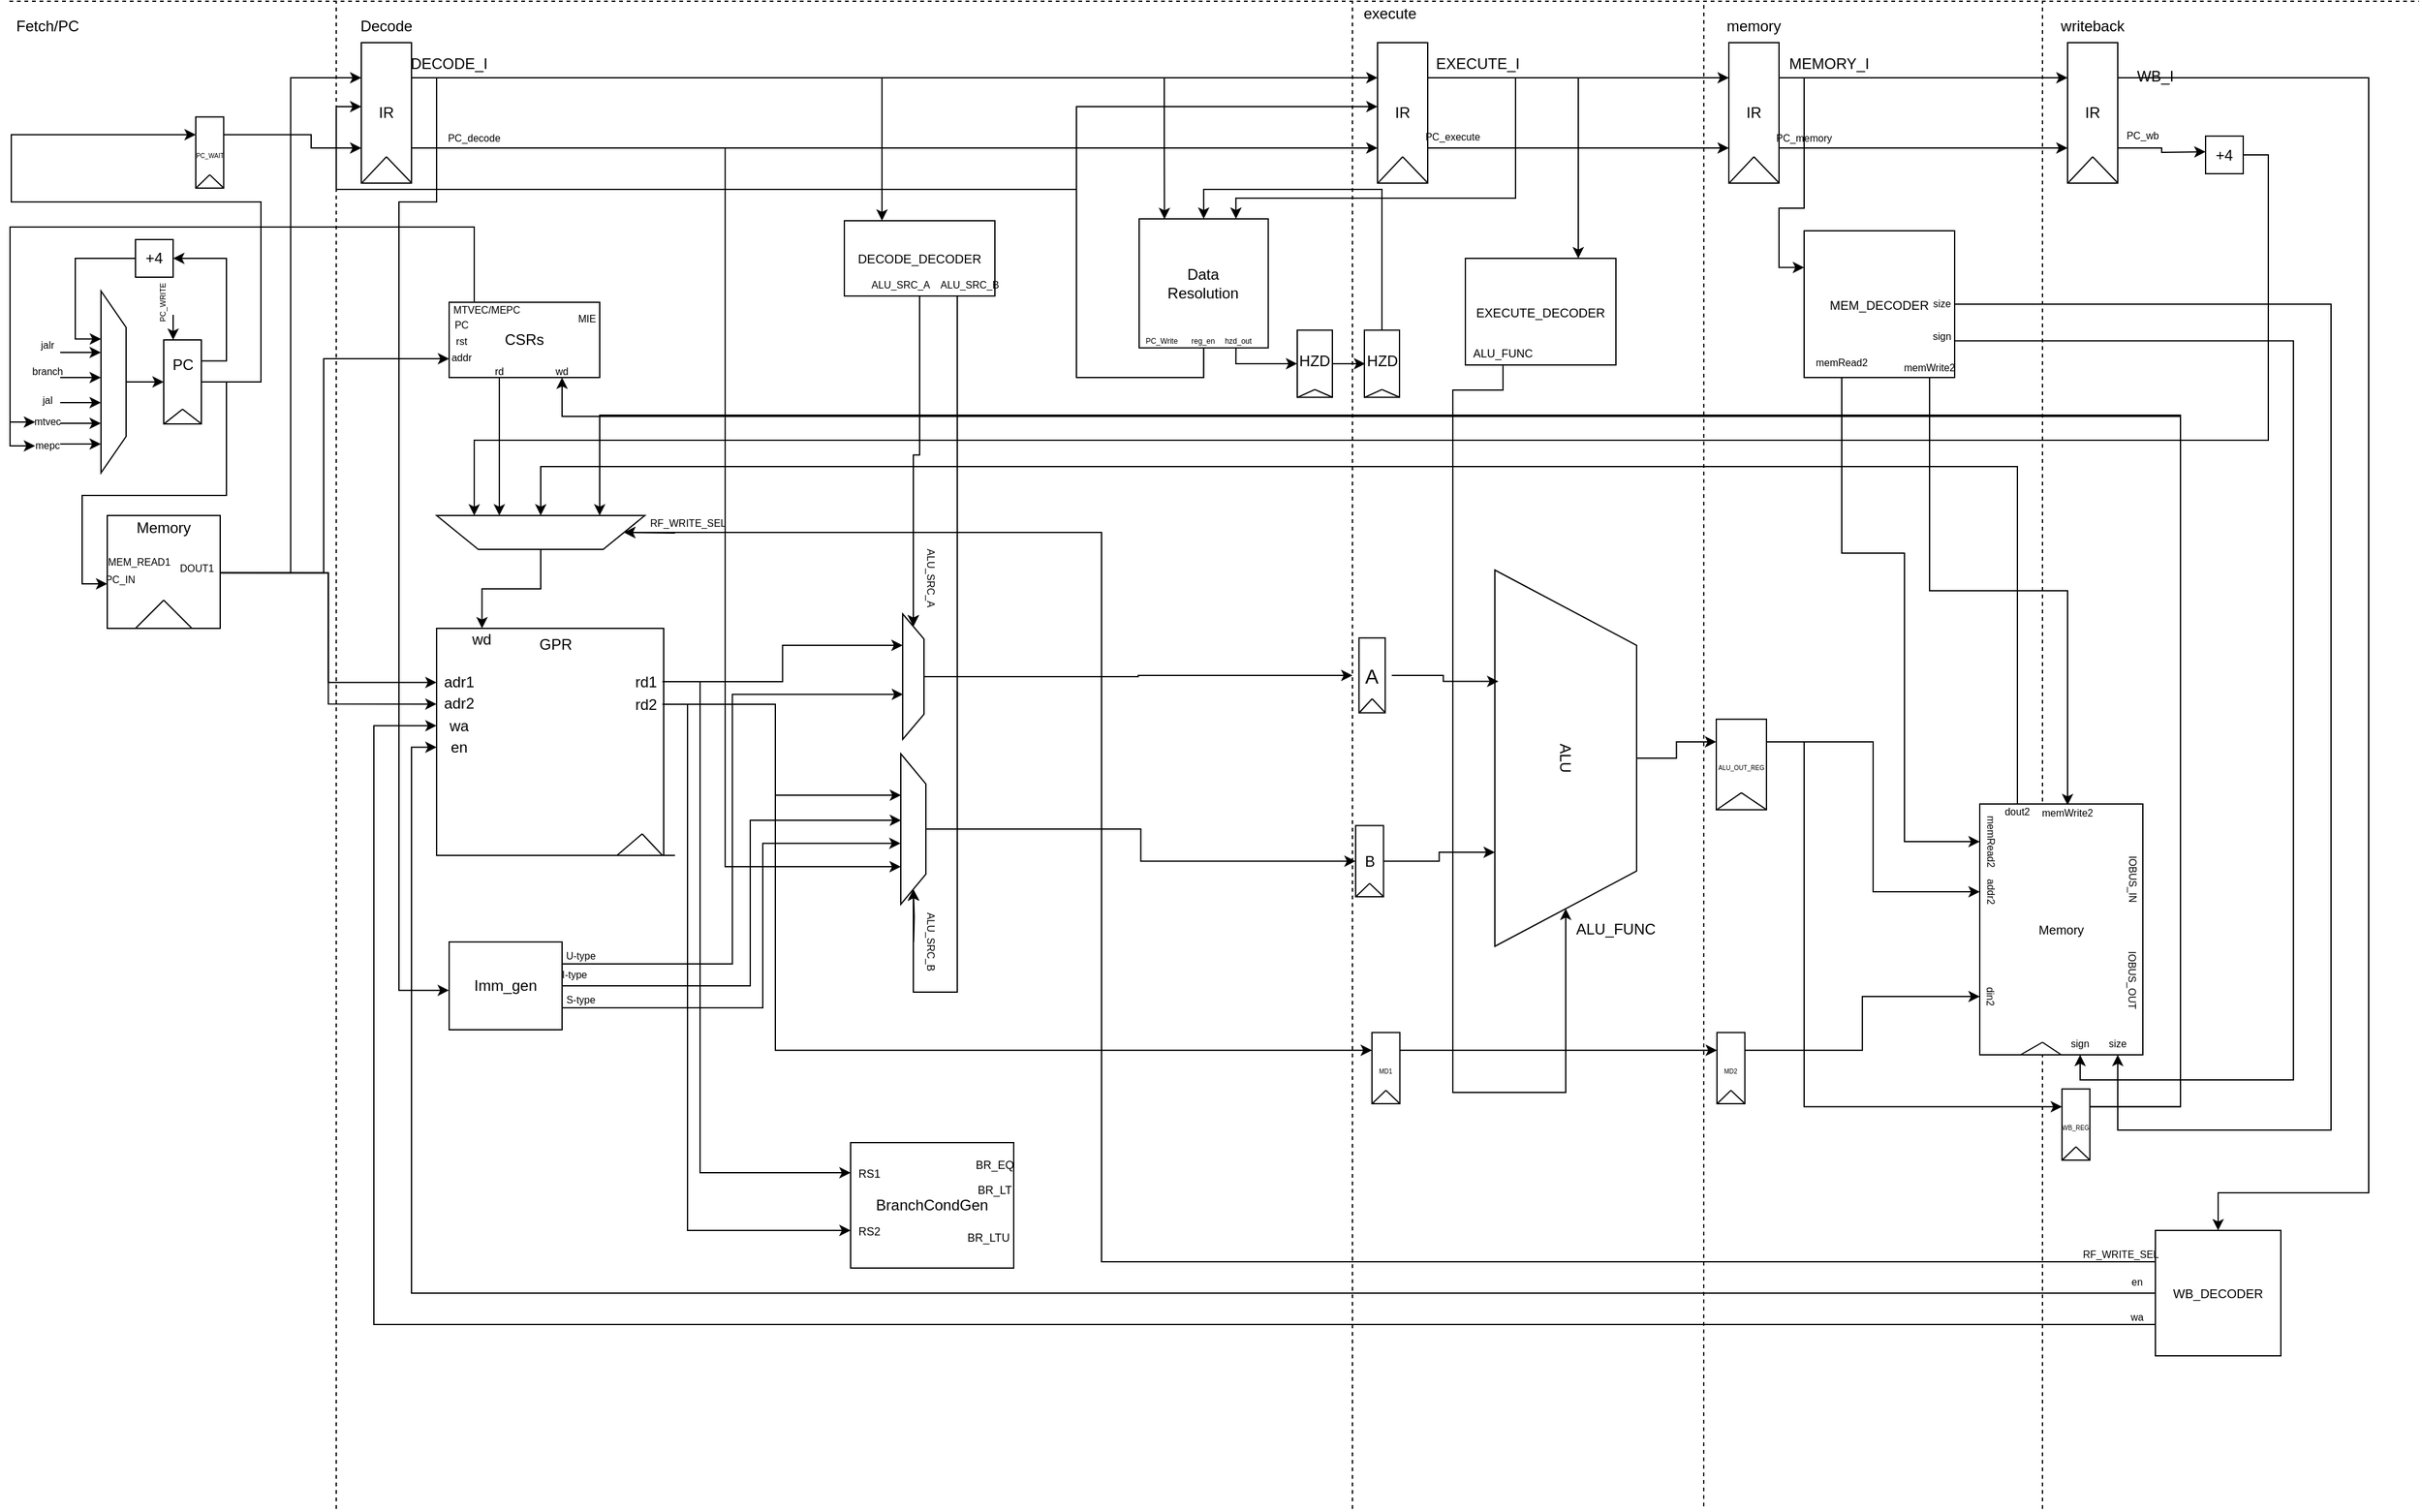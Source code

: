 <mxfile version="12.3.0" type="github" pages="1">
  <diagram id="yyc3Uk4JYR91p4fASKHG" name="Page-1">
    <mxGraphModel dx="2243" dy="1427" grid="1" gridSize="10" guides="1" tooltips="1" connect="1" arrows="1" fold="1" page="1" pageScale="1" pageWidth="1920" pageHeight="1200" math="0" shadow="0">
      <root>
        <mxCell id="0"/>
        <mxCell id="1" parent="0"/>
        <mxCell id="xT4s-kxjBnBDxghF9oyi-1" value="" style="endArrow=none;dashed=1;html=1;" parent="1" edge="1">
          <mxGeometry width="50" height="50" relative="1" as="geometry">
            <mxPoint x="260" y="1202" as="sourcePoint"/>
            <mxPoint x="260.0" y="-0.5" as="targetPoint"/>
          </mxGeometry>
        </mxCell>
        <mxCell id="xT4s-kxjBnBDxghF9oyi-2" value="" style="endArrow=none;dashed=1;html=1;" parent="1" edge="1">
          <mxGeometry width="50" height="50" relative="1" as="geometry">
            <mxPoint x="1070" y="1202" as="sourcePoint"/>
            <mxPoint x="1070.0" y="-4.547e-13" as="targetPoint"/>
          </mxGeometry>
        </mxCell>
        <mxCell id="xT4s-kxjBnBDxghF9oyi-3" value="" style="endArrow=none;dashed=1;html=1;" parent="1" edge="1">
          <mxGeometry width="50" height="50" relative="1" as="geometry">
            <mxPoint x="1350" y="1200" as="sourcePoint"/>
            <mxPoint x="1350.083" as="targetPoint"/>
          </mxGeometry>
        </mxCell>
        <mxCell id="xT4s-kxjBnBDxghF9oyi-4" value="" style="endArrow=none;dashed=1;html=1;" parent="1" edge="1">
          <mxGeometry width="50" height="50" relative="1" as="geometry">
            <mxPoint x="1620" y="1202" as="sourcePoint"/>
            <mxPoint x="1620" y="-0.5" as="targetPoint"/>
          </mxGeometry>
        </mxCell>
        <mxCell id="xT4s-kxjBnBDxghF9oyi-5" value="Fetch/PC" style="text;html=1;strokeColor=none;fillColor=none;align=center;verticalAlign=middle;whiteSpace=wrap;rounded=0;" parent="1" vertex="1">
          <mxGeometry x="10" y="10" width="40" height="20" as="geometry"/>
        </mxCell>
        <mxCell id="xT4s-kxjBnBDxghF9oyi-6" value="Decode" style="text;html=1;strokeColor=none;fillColor=none;align=center;verticalAlign=middle;whiteSpace=wrap;rounded=0;" parent="1" vertex="1">
          <mxGeometry x="280" y="10" width="40" height="20" as="geometry"/>
        </mxCell>
        <mxCell id="xT4s-kxjBnBDxghF9oyi-7" value="" style="endArrow=none;dashed=1;html=1;" parent="1" edge="1">
          <mxGeometry width="50" height="50" relative="1" as="geometry">
            <mxPoint x="-0.5" as="sourcePoint"/>
            <mxPoint x="1920" as="targetPoint"/>
          </mxGeometry>
        </mxCell>
        <mxCell id="xT4s-kxjBnBDxghF9oyi-9" value="memory" style="text;html=1;strokeColor=none;fillColor=none;align=center;verticalAlign=middle;whiteSpace=wrap;rounded=0;" parent="1" vertex="1">
          <mxGeometry x="1370" y="10" width="40" height="20" as="geometry"/>
        </mxCell>
        <mxCell id="xT4s-kxjBnBDxghF9oyi-10" value="writeback" style="text;html=1;strokeColor=none;fillColor=none;align=center;verticalAlign=middle;whiteSpace=wrap;rounded=0;" parent="1" vertex="1">
          <mxGeometry x="1640" y="10" width="40" height="20" as="geometry"/>
        </mxCell>
        <mxCell id="xT4s-kxjBnBDxghF9oyi-16" value="" style="group" parent="1" vertex="1" connectable="0">
          <mxGeometry x="270" y="-1" width="60" height="152" as="geometry"/>
        </mxCell>
        <mxCell id="xT4s-kxjBnBDxghF9oyi-17" value="" style="rounded=0;whiteSpace=wrap;html=1;" parent="xT4s-kxjBnBDxghF9oyi-16" vertex="1">
          <mxGeometry x="10" y="34" width="40" height="112" as="geometry"/>
        </mxCell>
        <mxCell id="xT4s-kxjBnBDxghF9oyi-18" value="IR" style="text;html=1;strokeColor=none;fillColor=none;align=center;verticalAlign=middle;whiteSpace=wrap;rounded=0;" parent="xT4s-kxjBnBDxghF9oyi-16" vertex="1">
          <mxGeometry x="10" y="80" width="40" height="20" as="geometry"/>
        </mxCell>
        <mxCell id="xT4s-kxjBnBDxghF9oyi-19" value="" style="endArrow=none;html=1;exitX=-0.001;exitY=1.003;exitDx=0;exitDy=0;exitPerimeter=0;" parent="xT4s-kxjBnBDxghF9oyi-16" source="xT4s-kxjBnBDxghF9oyi-17" edge="1">
          <mxGeometry width="50" height="50" relative="1" as="geometry">
            <mxPoint y="155" as="sourcePoint"/>
            <mxPoint x="30" y="125" as="targetPoint"/>
          </mxGeometry>
        </mxCell>
        <mxCell id="xT4s-kxjBnBDxghF9oyi-20" value="" style="endArrow=none;html=1;exitX=1.004;exitY=1;exitDx=0;exitDy=0;exitPerimeter=0;" parent="xT4s-kxjBnBDxghF9oyi-16" source="xT4s-kxjBnBDxghF9oyi-17" edge="1">
          <mxGeometry width="50" height="50" relative="1" as="geometry">
            <mxPoint x="9.94" y="162.122" as="sourcePoint"/>
            <mxPoint x="30" y="125" as="targetPoint"/>
          </mxGeometry>
        </mxCell>
        <mxCell id="xT4s-kxjBnBDxghF9oyi-21" value="" style="group" parent="1" vertex="1" connectable="0">
          <mxGeometry x="1080" y="-1" width="60" height="152" as="geometry"/>
        </mxCell>
        <mxCell id="xT4s-kxjBnBDxghF9oyi-22" value="" style="rounded=0;whiteSpace=wrap;html=1;" parent="xT4s-kxjBnBDxghF9oyi-21" vertex="1">
          <mxGeometry x="10" y="34" width="40" height="112" as="geometry"/>
        </mxCell>
        <mxCell id="xT4s-kxjBnBDxghF9oyi-23" value="IR" style="text;html=1;strokeColor=none;fillColor=none;align=center;verticalAlign=middle;whiteSpace=wrap;rounded=0;" parent="xT4s-kxjBnBDxghF9oyi-21" vertex="1">
          <mxGeometry x="10" y="80" width="40" height="20" as="geometry"/>
        </mxCell>
        <mxCell id="xT4s-kxjBnBDxghF9oyi-24" value="" style="endArrow=none;html=1;exitX=-0.001;exitY=1.003;exitDx=0;exitDy=0;exitPerimeter=0;" parent="xT4s-kxjBnBDxghF9oyi-21" source="xT4s-kxjBnBDxghF9oyi-22" edge="1">
          <mxGeometry width="50" height="50" relative="1" as="geometry">
            <mxPoint y="155" as="sourcePoint"/>
            <mxPoint x="30" y="125" as="targetPoint"/>
          </mxGeometry>
        </mxCell>
        <mxCell id="xT4s-kxjBnBDxghF9oyi-25" value="" style="endArrow=none;html=1;exitX=1.004;exitY=1;exitDx=0;exitDy=0;exitPerimeter=0;" parent="xT4s-kxjBnBDxghF9oyi-21" source="xT4s-kxjBnBDxghF9oyi-22" edge="1">
          <mxGeometry width="50" height="50" relative="1" as="geometry">
            <mxPoint x="9.94" y="162.122" as="sourcePoint"/>
            <mxPoint x="30" y="125" as="targetPoint"/>
          </mxGeometry>
        </mxCell>
        <mxCell id="xT4s-kxjBnBDxghF9oyi-8" value="execute" style="text;html=1;strokeColor=none;fillColor=none;align=center;verticalAlign=middle;whiteSpace=wrap;rounded=0;" parent="xT4s-kxjBnBDxghF9oyi-21" vertex="1">
          <mxGeometry y="0.5" width="40" height="20" as="geometry"/>
        </mxCell>
        <mxCell id="xT4s-kxjBnBDxghF9oyi-26" value="" style="group" parent="1" vertex="1" connectable="0">
          <mxGeometry x="1360" y="-1" width="60" height="152" as="geometry"/>
        </mxCell>
        <mxCell id="xT4s-kxjBnBDxghF9oyi-27" value="" style="rounded=0;whiteSpace=wrap;html=1;" parent="xT4s-kxjBnBDxghF9oyi-26" vertex="1">
          <mxGeometry x="10" y="34" width="40" height="112" as="geometry"/>
        </mxCell>
        <mxCell id="xT4s-kxjBnBDxghF9oyi-28" value="IR" style="text;html=1;strokeColor=none;fillColor=none;align=center;verticalAlign=middle;whiteSpace=wrap;rounded=0;" parent="xT4s-kxjBnBDxghF9oyi-26" vertex="1">
          <mxGeometry y="79.961" width="60" height="20.263" as="geometry"/>
        </mxCell>
        <mxCell id="xT4s-kxjBnBDxghF9oyi-29" value="" style="endArrow=none;html=1;exitX=-0.001;exitY=1.003;exitDx=0;exitDy=0;exitPerimeter=0;" parent="xT4s-kxjBnBDxghF9oyi-26" source="xT4s-kxjBnBDxghF9oyi-27" edge="1">
          <mxGeometry width="50" height="50" relative="1" as="geometry">
            <mxPoint y="155" as="sourcePoint"/>
            <mxPoint x="30" y="125" as="targetPoint"/>
          </mxGeometry>
        </mxCell>
        <mxCell id="xT4s-kxjBnBDxghF9oyi-30" value="" style="endArrow=none;html=1;exitX=1.004;exitY=1;exitDx=0;exitDy=0;exitPerimeter=0;" parent="xT4s-kxjBnBDxghF9oyi-26" source="xT4s-kxjBnBDxghF9oyi-27" edge="1">
          <mxGeometry width="50" height="50" relative="1" as="geometry">
            <mxPoint x="9.94" y="162.122" as="sourcePoint"/>
            <mxPoint x="30" y="125" as="targetPoint"/>
          </mxGeometry>
        </mxCell>
        <mxCell id="xT4s-kxjBnBDxghF9oyi-31" value="" style="group" parent="1" vertex="1" connectable="0">
          <mxGeometry x="1630" y="-1" width="80" height="152" as="geometry"/>
        </mxCell>
        <mxCell id="xT4s-kxjBnBDxghF9oyi-32" value="" style="rounded=0;whiteSpace=wrap;html=1;" parent="xT4s-kxjBnBDxghF9oyi-31" vertex="1">
          <mxGeometry x="10" y="34" width="40" height="112" as="geometry"/>
        </mxCell>
        <mxCell id="xT4s-kxjBnBDxghF9oyi-33" value="IR" style="text;html=1;strokeColor=none;fillColor=none;align=center;verticalAlign=middle;whiteSpace=wrap;rounded=0;" parent="xT4s-kxjBnBDxghF9oyi-31" vertex="1">
          <mxGeometry y="79.961" width="60" height="20.263" as="geometry"/>
        </mxCell>
        <mxCell id="xT4s-kxjBnBDxghF9oyi-34" value="" style="endArrow=none;html=1;exitX=-0.001;exitY=1.003;exitDx=0;exitDy=0;exitPerimeter=0;" parent="xT4s-kxjBnBDxghF9oyi-31" source="xT4s-kxjBnBDxghF9oyi-32" edge="1">
          <mxGeometry width="50" height="50" relative="1" as="geometry">
            <mxPoint y="155" as="sourcePoint"/>
            <mxPoint x="30" y="125" as="targetPoint"/>
          </mxGeometry>
        </mxCell>
        <mxCell id="xT4s-kxjBnBDxghF9oyi-35" value="" style="endArrow=none;html=1;exitX=1.004;exitY=1;exitDx=0;exitDy=0;exitPerimeter=0;" parent="xT4s-kxjBnBDxghF9oyi-31" source="xT4s-kxjBnBDxghF9oyi-32" edge="1">
          <mxGeometry width="50" height="50" relative="1" as="geometry">
            <mxPoint x="9.94" y="162.122" as="sourcePoint"/>
            <mxPoint x="30" y="125" as="targetPoint"/>
          </mxGeometry>
        </mxCell>
        <mxCell id="Y3N8VXGvKxDx-O2wMx4W-99" value="&lt;span style=&quot;font-size: 8px&quot;&gt;PC_wb&lt;/span&gt;" style="text;html=1;strokeColor=none;fillColor=none;align=center;verticalAlign=middle;whiteSpace=wrap;rounded=0;" parent="xT4s-kxjBnBDxghF9oyi-31" vertex="1">
          <mxGeometry x="50" y="100" width="40" height="13" as="geometry"/>
        </mxCell>
        <mxCell id="xT4s-kxjBnBDxghF9oyi-43" style="edgeStyle=orthogonalEdgeStyle;rounded=0;orthogonalLoop=1;jettySize=auto;html=1;exitX=1;exitY=0.25;exitDx=0;exitDy=0;entryX=0;entryY=0.25;entryDx=0;entryDy=0;" parent="1" source="xT4s-kxjBnBDxghF9oyi-17" target="xT4s-kxjBnBDxghF9oyi-22" edge="1">
          <mxGeometry relative="1" as="geometry"/>
        </mxCell>
        <mxCell id="xT4s-kxjBnBDxghF9oyi-44" style="edgeStyle=orthogonalEdgeStyle;rounded=0;orthogonalLoop=1;jettySize=auto;html=1;exitX=1;exitY=0.25;exitDx=0;exitDy=0;entryX=0;entryY=0.25;entryDx=0;entryDy=0;" parent="1" source="xT4s-kxjBnBDxghF9oyi-22" target="xT4s-kxjBnBDxghF9oyi-27" edge="1">
          <mxGeometry relative="1" as="geometry"/>
        </mxCell>
        <mxCell id="xT4s-kxjBnBDxghF9oyi-45" style="edgeStyle=orthogonalEdgeStyle;rounded=0;orthogonalLoop=1;jettySize=auto;html=1;exitX=1;exitY=0.25;exitDx=0;exitDy=0;entryX=0;entryY=0.25;entryDx=0;entryDy=0;" parent="1" source="xT4s-kxjBnBDxghF9oyi-27" target="xT4s-kxjBnBDxghF9oyi-32" edge="1">
          <mxGeometry relative="1" as="geometry"/>
        </mxCell>
        <mxCell id="xT4s-kxjBnBDxghF9oyi-46" value="DECODE_I" style="text;html=1;strokeColor=none;fillColor=none;align=center;verticalAlign=middle;whiteSpace=wrap;rounded=0;" parent="1" vertex="1">
          <mxGeometry x="330" y="40" width="40" height="20" as="geometry"/>
        </mxCell>
        <mxCell id="xT4s-kxjBnBDxghF9oyi-47" value="EXECUTE_I" style="text;html=1;strokeColor=none;fillColor=none;align=center;verticalAlign=middle;whiteSpace=wrap;rounded=0;" parent="1" vertex="1">
          <mxGeometry x="1150" y="40" width="40" height="20" as="geometry"/>
        </mxCell>
        <mxCell id="xT4s-kxjBnBDxghF9oyi-48" value="MEMORY_I" style="text;html=1;strokeColor=none;fillColor=none;align=center;verticalAlign=middle;whiteSpace=wrap;rounded=0;" parent="1" vertex="1">
          <mxGeometry x="1430" y="40" width="40" height="20" as="geometry"/>
        </mxCell>
        <mxCell id="xT4s-kxjBnBDxghF9oyi-49" value="WB_I" style="text;html=1;strokeColor=none;fillColor=none;align=center;verticalAlign=middle;whiteSpace=wrap;rounded=0;" parent="1" vertex="1">
          <mxGeometry x="1690" y="50" width="40" height="20" as="geometry"/>
        </mxCell>
        <mxCell id="WwDJK-4Y9xHY7GHDowJt-51" value="" style="group" parent="1" vertex="1" connectable="0">
          <mxGeometry x="10" y="190" width="145" height="166" as="geometry"/>
        </mxCell>
        <mxCell id="WwDJK-4Y9xHY7GHDowJt-27" value="" style="group" parent="WwDJK-4Y9xHY7GHDowJt-51" vertex="1" connectable="0">
          <mxGeometry y="40" width="145" height="126" as="geometry"/>
        </mxCell>
        <mxCell id="WwDJK-4Y9xHY7GHDowJt-4" value="" style="group" parent="WwDJK-4Y9xHY7GHDowJt-27" vertex="1" connectable="0">
          <mxGeometry y="40" width="145" height="86" as="geometry"/>
        </mxCell>
        <mxCell id="WwDJK-4Y9xHY7GHDowJt-40" value="" style="group" parent="WwDJK-4Y9xHY7GHDowJt-4" vertex="1" connectable="0">
          <mxGeometry y="-20" width="145" height="106" as="geometry"/>
        </mxCell>
        <mxCell id="WwDJK-4Y9xHY7GHDowJt-41" value="" style="group" parent="WwDJK-4Y9xHY7GHDowJt-40" vertex="1" connectable="0">
          <mxGeometry width="145" height="106" as="geometry"/>
        </mxCell>
        <mxCell id="WwDJK-4Y9xHY7GHDowJt-50" value="" style="group" parent="WwDJK-4Y9xHY7GHDowJt-41" vertex="1" connectable="0">
          <mxGeometry y="20" width="145" height="86" as="geometry"/>
        </mxCell>
        <mxCell id="WwDJK-4Y9xHY7GHDowJt-2" value="" style="shape=trapezoid;perimeter=trapezoidPerimeter;whiteSpace=wrap;html=1;rotation=90;" parent="WwDJK-4Y9xHY7GHDowJt-50" vertex="1">
          <mxGeometry y="23.5" width="145" height="20" as="geometry"/>
        </mxCell>
        <mxCell id="WwDJK-4Y9xHY7GHDowJt-37" style="edgeStyle=orthogonalEdgeStyle;rounded=0;orthogonalLoop=1;jettySize=auto;html=1;entryX=0.844;entryY=1.006;entryDx=0;entryDy=0;entryPerimeter=0;" parent="WwDJK-4Y9xHY7GHDowJt-50" edge="1">
          <mxGeometry relative="1" as="geometry">
            <mxPoint x="62.381" y="10.524" as="targetPoint"/>
            <mxPoint x="30" y="10" as="sourcePoint"/>
          </mxGeometry>
        </mxCell>
        <mxCell id="WwDJK-4Y9xHY7GHDowJt-42" value="&lt;font style=&quot;font-size: 8px&quot;&gt;jalr&lt;/font&gt;" style="text;html=1;strokeColor=none;fillColor=none;align=center;verticalAlign=middle;whiteSpace=wrap;rounded=0;" parent="WwDJK-4Y9xHY7GHDowJt-50" vertex="1">
          <mxGeometry x="10" width="20" height="6" as="geometry"/>
        </mxCell>
        <mxCell id="WwDJK-4Y9xHY7GHDowJt-44" value="&lt;span style=&quot;font-size: 8px&quot;&gt;branch&lt;/span&gt;" style="text;html=1;strokeColor=none;fillColor=none;align=center;verticalAlign=middle;whiteSpace=wrap;rounded=0;" parent="WwDJK-4Y9xHY7GHDowJt-50" vertex="1">
          <mxGeometry x="10" y="20.5" width="20" height="6" as="geometry"/>
        </mxCell>
        <mxCell id="WwDJK-4Y9xHY7GHDowJt-45" value="&lt;font style=&quot;font-size: 8px&quot;&gt;jal&lt;/font&gt;" style="text;html=1;strokeColor=none;fillColor=none;align=center;verticalAlign=middle;whiteSpace=wrap;rounded=0;" parent="WwDJK-4Y9xHY7GHDowJt-50" vertex="1">
          <mxGeometry x="10" y="43.5" width="20" height="6" as="geometry"/>
        </mxCell>
        <mxCell id="WwDJK-4Y9xHY7GHDowJt-47" value="&lt;span style=&quot;font-size: 8px&quot;&gt;mtvec&lt;/span&gt;" style="text;html=1;strokeColor=none;fillColor=none;align=center;verticalAlign=middle;whiteSpace=wrap;rounded=0;" parent="WwDJK-4Y9xHY7GHDowJt-50" vertex="1">
          <mxGeometry x="10" y="61" width="20" height="6" as="geometry"/>
        </mxCell>
        <mxCell id="WwDJK-4Y9xHY7GHDowJt-46" value="&lt;span style=&quot;font-size: 8px&quot;&gt;mepc&lt;/span&gt;" style="text;html=1;strokeColor=none;fillColor=none;align=center;verticalAlign=middle;whiteSpace=wrap;rounded=0;" parent="WwDJK-4Y9xHY7GHDowJt-50" vertex="1">
          <mxGeometry x="10" y="80" width="20" height="6" as="geometry"/>
        </mxCell>
        <mxCell id="WwDJK-4Y9xHY7GHDowJt-33" value="" style="endArrow=none;html=1;entryX=0.5;entryY=1;entryDx=0;entryDy=0;exitX=0.75;exitY=1;exitDx=0;exitDy=0;" parent="WwDJK-4Y9xHY7GHDowJt-50" source="WwDJK-4Y9xHY7GHDowJt-2" target="WwDJK-4Y9xHY7GHDowJt-2" edge="1">
          <mxGeometry width="50" height="50" relative="1" as="geometry">
            <mxPoint x="-10" y="80" as="sourcePoint"/>
            <mxPoint x="40" y="30" as="targetPoint"/>
          </mxGeometry>
        </mxCell>
        <mxCell id="WwDJK-4Y9xHY7GHDowJt-52" value="" style="group" parent="WwDJK-4Y9xHY7GHDowJt-41" vertex="1" connectable="0">
          <mxGeometry x="30" width="112.5" height="103" as="geometry"/>
        </mxCell>
        <mxCell id="xT4s-kxjBnBDxghF9oyi-11" value="" style="group" parent="WwDJK-4Y9xHY7GHDowJt-52" vertex="1" connectable="0">
          <mxGeometry x="82.5" y="20" width="30" height="67" as="geometry"/>
        </mxCell>
        <mxCell id="xT4s-kxjBnBDxghF9oyi-12" value="" style="rounded=0;whiteSpace=wrap;html=1;" parent="xT4s-kxjBnBDxghF9oyi-11" vertex="1">
          <mxGeometry width="30" height="67" as="geometry"/>
        </mxCell>
        <mxCell id="xT4s-kxjBnBDxghF9oyi-13" value="PC" style="text;html=1;strokeColor=none;fillColor=none;align=center;verticalAlign=middle;whiteSpace=wrap;rounded=0;" parent="xT4s-kxjBnBDxghF9oyi-11" vertex="1">
          <mxGeometry y="15.665" width="30" height="8.951" as="geometry"/>
        </mxCell>
        <mxCell id="xT4s-kxjBnBDxghF9oyi-14" value="" style="endArrow=none;html=1;exitX=-0.001;exitY=1.003;exitDx=0;exitDy=0;exitPerimeter=0;" parent="xT4s-kxjBnBDxghF9oyi-11" source="xT4s-kxjBnBDxghF9oyi-12" edge="1">
          <mxGeometry width="50" height="50" relative="1" as="geometry">
            <mxPoint y="68.473" as="sourcePoint"/>
            <mxPoint x="15" y="55.22" as="targetPoint"/>
          </mxGeometry>
        </mxCell>
        <mxCell id="xT4s-kxjBnBDxghF9oyi-15" value="" style="endArrow=none;html=1;exitX=1.004;exitY=1;exitDx=0;exitDy=0;exitPerimeter=0;" parent="xT4s-kxjBnBDxghF9oyi-11" source="xT4s-kxjBnBDxghF9oyi-12" edge="1">
          <mxGeometry width="50" height="50" relative="1" as="geometry">
            <mxPoint x="4.97" y="71.619" as="sourcePoint"/>
            <mxPoint x="15" y="55.22" as="targetPoint"/>
          </mxGeometry>
        </mxCell>
        <mxCell id="WwDJK-4Y9xHY7GHDowJt-3" style="edgeStyle=orthogonalEdgeStyle;rounded=0;orthogonalLoop=1;jettySize=auto;html=1;exitX=0.5;exitY=0;exitDx=0;exitDy=0;entryX=0;entryY=0.5;entryDx=0;entryDy=0;" parent="WwDJK-4Y9xHY7GHDowJt-52" source="WwDJK-4Y9xHY7GHDowJt-2" target="xT4s-kxjBnBDxghF9oyi-12" edge="1">
          <mxGeometry relative="1" as="geometry"/>
        </mxCell>
        <mxCell id="WwDJK-4Y9xHY7GHDowJt-23" style="edgeStyle=orthogonalEdgeStyle;rounded=0;orthogonalLoop=1;jettySize=auto;html=1;entryX=0.25;entryY=0;entryDx=0;entryDy=0;" parent="WwDJK-4Y9xHY7GHDowJt-52" target="xT4s-kxjBnBDxghF9oyi-12" edge="1">
          <mxGeometry relative="1" as="geometry">
            <mxPoint x="90" as="sourcePoint"/>
          </mxGeometry>
        </mxCell>
        <mxCell id="WwDJK-4Y9xHY7GHDowJt-34" style="edgeStyle=orthogonalEdgeStyle;rounded=0;orthogonalLoop=1;jettySize=auto;html=1;entryX=0.844;entryY=1.006;entryDx=0;entryDy=0;entryPerimeter=0;" parent="WwDJK-4Y9xHY7GHDowJt-52" target="WwDJK-4Y9xHY7GHDowJt-2" edge="1">
          <mxGeometry relative="1" as="geometry">
            <mxPoint x="10" y="60" as="targetPoint"/>
            <mxPoint y="103" as="sourcePoint"/>
          </mxGeometry>
        </mxCell>
        <mxCell id="WwDJK-4Y9xHY7GHDowJt-38" style="edgeStyle=orthogonalEdgeStyle;rounded=0;orthogonalLoop=1;jettySize=auto;html=1;entryX=0.844;entryY=1.006;entryDx=0;entryDy=0;entryPerimeter=0;" parent="WwDJK-4Y9xHY7GHDowJt-52" edge="1">
          <mxGeometry relative="1" as="geometry">
            <mxPoint x="32.381" y="50.524" as="targetPoint"/>
            <mxPoint y="50" as="sourcePoint"/>
          </mxGeometry>
        </mxCell>
        <mxCell id="WwDJK-4Y9xHY7GHDowJt-39" style="edgeStyle=orthogonalEdgeStyle;rounded=0;orthogonalLoop=1;jettySize=auto;html=1;entryX=0.844;entryY=1.006;entryDx=0;entryDy=0;entryPerimeter=0;" parent="WwDJK-4Y9xHY7GHDowJt-52" edge="1">
          <mxGeometry relative="1" as="geometry">
            <mxPoint x="32.381" y="70.524" as="targetPoint"/>
            <mxPoint y="70" as="sourcePoint"/>
          </mxGeometry>
        </mxCell>
        <mxCell id="WwDJK-4Y9xHY7GHDowJt-36" style="edgeStyle=orthogonalEdgeStyle;rounded=0;orthogonalLoop=1;jettySize=auto;html=1;entryX=0.844;entryY=1.006;entryDx=0;entryDy=0;entryPerimeter=0;" parent="WwDJK-4Y9xHY7GHDowJt-52" edge="1">
          <mxGeometry relative="1" as="geometry">
            <mxPoint x="32.381" y="86.881" as="targetPoint"/>
            <mxPoint y="86.5" as="sourcePoint"/>
          </mxGeometry>
        </mxCell>
        <mxCell id="WwDJK-4Y9xHY7GHDowJt-25" value="&lt;font style=&quot;font-size: 6px&quot;&gt;PC_WRITE&lt;/font&gt;" style="text;html=1;strokeColor=none;fillColor=none;align=center;verticalAlign=middle;whiteSpace=wrap;rounded=0;rotation=-90;" parent="WwDJK-4Y9xHY7GHDowJt-27" vertex="1">
          <mxGeometry x="90" width="40" height="20" as="geometry"/>
        </mxCell>
        <mxCell id="WwDJK-4Y9xHY7GHDowJt-30" value="" style="group" parent="WwDJK-4Y9xHY7GHDowJt-51" vertex="1" connectable="0">
          <mxGeometry x="90" width="30" height="30" as="geometry"/>
        </mxCell>
        <mxCell id="WwDJK-4Y9xHY7GHDowJt-28" value="" style="rounded=0;whiteSpace=wrap;html=1;" parent="WwDJK-4Y9xHY7GHDowJt-30" vertex="1">
          <mxGeometry width="30" height="30" as="geometry"/>
        </mxCell>
        <mxCell id="WwDJK-4Y9xHY7GHDowJt-29" value="+4" style="text;html=1;strokeColor=none;fillColor=none;align=center;verticalAlign=middle;whiteSpace=wrap;rounded=0;" parent="WwDJK-4Y9xHY7GHDowJt-30" vertex="1">
          <mxGeometry y="7.5" width="30" height="15" as="geometry"/>
        </mxCell>
        <mxCell id="WwDJK-4Y9xHY7GHDowJt-31" style="edgeStyle=orthogonalEdgeStyle;rounded=0;orthogonalLoop=1;jettySize=auto;html=1;exitX=1;exitY=0.25;exitDx=0;exitDy=0;entryX=1;entryY=0.5;entryDx=0;entryDy=0;" parent="WwDJK-4Y9xHY7GHDowJt-51" source="xT4s-kxjBnBDxghF9oyi-12" target="WwDJK-4Y9xHY7GHDowJt-29" edge="1">
          <mxGeometry relative="1" as="geometry"/>
        </mxCell>
        <mxCell id="WwDJK-4Y9xHY7GHDowJt-32" style="edgeStyle=orthogonalEdgeStyle;rounded=0;orthogonalLoop=1;jettySize=auto;html=1;exitX=0;exitY=0.5;exitDx=0;exitDy=0;entryX=0.264;entryY=0.998;entryDx=0;entryDy=0;entryPerimeter=0;" parent="WwDJK-4Y9xHY7GHDowJt-51" source="WwDJK-4Y9xHY7GHDowJt-29" target="WwDJK-4Y9xHY7GHDowJt-2" edge="1">
          <mxGeometry relative="1" as="geometry">
            <Array as="points">
              <mxPoint x="42" y="15"/>
              <mxPoint x="42" y="79"/>
            </Array>
          </mxGeometry>
        </mxCell>
        <mxCell id="WwDJK-4Y9xHY7GHDowJt-60" value="" style="group" parent="1" vertex="1" connectable="0">
          <mxGeometry x="142.5" y="75" width="50" height="77" as="geometry"/>
        </mxCell>
        <mxCell id="WwDJK-4Y9xHY7GHDowJt-54" value="" style="group" parent="WwDJK-4Y9xHY7GHDowJt-60" vertex="1" connectable="0">
          <mxGeometry width="50" height="77" as="geometry"/>
        </mxCell>
        <mxCell id="WwDJK-4Y9xHY7GHDowJt-55" value="" style="rounded=0;whiteSpace=wrap;html=1;" parent="WwDJK-4Y9xHY7GHDowJt-54" vertex="1">
          <mxGeometry x="5.556" y="17.224" width="22.222" height="56.737" as="geometry"/>
        </mxCell>
        <mxCell id="WwDJK-4Y9xHY7GHDowJt-56" value="&lt;font style=&quot;font-size: 5px&quot;&gt;PC_WAIT&lt;/font&gt;" style="text;html=1;strokeColor=none;fillColor=none;align=center;verticalAlign=middle;whiteSpace=wrap;rounded=0;" parent="WwDJK-4Y9xHY7GHDowJt-54" vertex="1">
          <mxGeometry y="40.506" width="33.333" height="10.265" as="geometry"/>
        </mxCell>
        <mxCell id="WwDJK-4Y9xHY7GHDowJt-57" value="" style="endArrow=none;html=1;exitX=-0.001;exitY=1.003;exitDx=0;exitDy=0;exitPerimeter=0;" parent="WwDJK-4Y9xHY7GHDowJt-54" source="WwDJK-4Y9xHY7GHDowJt-55" edge="1">
          <mxGeometry width="50" height="50" relative="1" as="geometry">
            <mxPoint y="78.52" as="sourcePoint"/>
            <mxPoint x="16.667" y="63.322" as="targetPoint"/>
          </mxGeometry>
        </mxCell>
        <mxCell id="WwDJK-4Y9xHY7GHDowJt-58" value="" style="endArrow=none;html=1;exitX=1.004;exitY=1;exitDx=0;exitDy=0;exitPerimeter=0;" parent="WwDJK-4Y9xHY7GHDowJt-54" source="WwDJK-4Y9xHY7GHDowJt-55" edge="1">
          <mxGeometry width="50" height="50" relative="1" as="geometry">
            <mxPoint x="5.522" y="82.127" as="sourcePoint"/>
            <mxPoint x="16.667" y="63.322" as="targetPoint"/>
          </mxGeometry>
        </mxCell>
        <mxCell id="WwDJK-4Y9xHY7GHDowJt-61" style="edgeStyle=orthogonalEdgeStyle;rounded=0;orthogonalLoop=1;jettySize=auto;html=1;exitX=1;exitY=0.5;exitDx=0;exitDy=0;entryX=0;entryY=0.25;entryDx=0;entryDy=0;" parent="1" source="xT4s-kxjBnBDxghF9oyi-12" target="WwDJK-4Y9xHY7GHDowJt-55" edge="1">
          <mxGeometry relative="1" as="geometry">
            <Array as="points">
              <mxPoint x="200" y="304"/>
              <mxPoint x="200" y="160"/>
              <mxPoint x="1" y="160"/>
              <mxPoint x="1" y="106"/>
            </Array>
          </mxGeometry>
        </mxCell>
        <mxCell id="Y3N8VXGvKxDx-O2wMx4W-19" value="" style="group" parent="1" vertex="1" connectable="0">
          <mxGeometry x="77.5" y="410" width="90" height="90" as="geometry"/>
        </mxCell>
        <mxCell id="Y3N8VXGvKxDx-O2wMx4W-15" value="" style="group" parent="Y3N8VXGvKxDx-O2wMx4W-19" vertex="1" connectable="0">
          <mxGeometry width="90" height="90" as="geometry"/>
        </mxCell>
        <mxCell id="Y3N8VXGvKxDx-O2wMx4W-13" value="" style="endArrow=none;html=1;" parent="Y3N8VXGvKxDx-O2wMx4W-15" edge="1">
          <mxGeometry width="50" height="50" relative="1" as="geometry">
            <mxPoint x="38.571" y="67.5" as="sourcePoint"/>
            <mxPoint x="57.857" y="81.0" as="targetPoint"/>
          </mxGeometry>
        </mxCell>
        <mxCell id="Y3N8VXGvKxDx-O2wMx4W-1" value="" style="rounded=0;whiteSpace=wrap;html=1;" parent="Y3N8VXGvKxDx-O2wMx4W-15" vertex="1">
          <mxGeometry width="90" height="90.0" as="geometry"/>
        </mxCell>
        <mxCell id="Y3N8VXGvKxDx-O2wMx4W-2" value="Memory" style="text;html=1;strokeColor=none;fillColor=none;align=center;verticalAlign=middle;whiteSpace=wrap;rounded=0;" parent="Y3N8VXGvKxDx-O2wMx4W-15" vertex="1">
          <mxGeometry x="24.828" y="5.0" width="41.379" height="10.0" as="geometry"/>
        </mxCell>
        <mxCell id="Y3N8VXGvKxDx-O2wMx4W-12" value="" style="endArrow=none;html=1;exitX=0.25;exitY=1;exitDx=0;exitDy=0;" parent="Y3N8VXGvKxDx-O2wMx4W-15" source="Y3N8VXGvKxDx-O2wMx4W-1" edge="1">
          <mxGeometry width="50" height="50" relative="1" as="geometry">
            <mxPoint x="12.857" y="94.5" as="sourcePoint"/>
            <mxPoint x="45" y="67.5" as="targetPoint"/>
          </mxGeometry>
        </mxCell>
        <mxCell id="Y3N8VXGvKxDx-O2wMx4W-14" value="" style="endArrow=none;html=1;exitX=0.75;exitY=1;exitDx=0;exitDy=0;" parent="Y3N8VXGvKxDx-O2wMx4W-15" source="Y3N8VXGvKxDx-O2wMx4W-1" edge="1">
          <mxGeometry width="50" height="50" relative="1" as="geometry">
            <mxPoint x="35.357" y="103.5" as="sourcePoint"/>
            <mxPoint x="45" y="67.5" as="targetPoint"/>
          </mxGeometry>
        </mxCell>
        <mxCell id="Y3N8VXGvKxDx-O2wMx4W-16" value="&lt;font style=&quot;font-size: 8px&quot;&gt;DOUT1&lt;/font&gt;" style="text;html=1;strokeColor=none;fillColor=none;align=center;verticalAlign=middle;whiteSpace=wrap;rounded=0;" parent="Y3N8VXGvKxDx-O2wMx4W-15" vertex="1">
          <mxGeometry x="53.929" y="32.5" width="36" height="17.55" as="geometry"/>
        </mxCell>
        <mxCell id="Y3N8VXGvKxDx-O2wMx4W-17" value="&lt;font style=&quot;font-size: 8px&quot;&gt;PC_IN&lt;/font&gt;" style="text;html=1;strokeColor=none;fillColor=none;align=center;verticalAlign=middle;whiteSpace=wrap;rounded=0;" parent="Y3N8VXGvKxDx-O2wMx4W-15" vertex="1">
          <mxGeometry y="41" width="20" height="18" as="geometry"/>
        </mxCell>
        <mxCell id="Y3N8VXGvKxDx-O2wMx4W-18" value="&lt;font style=&quot;font-size: 8px&quot;&gt;MEM_READ1&lt;/font&gt;" style="text;html=1;strokeColor=none;fillColor=none;align=center;verticalAlign=middle;whiteSpace=wrap;rounded=0;" parent="Y3N8VXGvKxDx-O2wMx4W-15" vertex="1">
          <mxGeometry x="1" y="27" width="48" height="18" as="geometry"/>
        </mxCell>
        <mxCell id="Y3N8VXGvKxDx-O2wMx4W-20" style="edgeStyle=orthogonalEdgeStyle;rounded=0;orthogonalLoop=1;jettySize=auto;html=1;exitX=1;exitY=0.5;exitDx=0;exitDy=0;entryX=0;entryY=0.75;entryDx=0;entryDy=0;" parent="1" source="xT4s-kxjBnBDxghF9oyi-12" target="Y3N8VXGvKxDx-O2wMx4W-17" edge="1">
          <mxGeometry relative="1" as="geometry"/>
        </mxCell>
        <mxCell id="Y3N8VXGvKxDx-O2wMx4W-22" style="edgeStyle=orthogonalEdgeStyle;rounded=0;orthogonalLoop=1;jettySize=auto;html=1;exitX=1;exitY=0.75;exitDx=0;exitDy=0;entryX=0;entryY=0.25;entryDx=0;entryDy=0;" parent="1" source="Y3N8VXGvKxDx-O2wMx4W-16" target="xT4s-kxjBnBDxghF9oyi-17" edge="1">
          <mxGeometry relative="1" as="geometry"/>
        </mxCell>
        <mxCell id="Y3N8VXGvKxDx-O2wMx4W-23" style="edgeStyle=orthogonalEdgeStyle;rounded=0;orthogonalLoop=1;jettySize=auto;html=1;exitX=1;exitY=0.25;exitDx=0;exitDy=0;entryX=0;entryY=0.75;entryDx=0;entryDy=0;" parent="1" source="WwDJK-4Y9xHY7GHDowJt-55" target="xT4s-kxjBnBDxghF9oyi-17" edge="1">
          <mxGeometry relative="1" as="geometry">
            <Array as="points">
              <mxPoint x="240" y="106"/>
              <mxPoint x="240" y="117"/>
            </Array>
          </mxGeometry>
        </mxCell>
        <mxCell id="Y3N8VXGvKxDx-O2wMx4W-41" value="" style="group" parent="1" vertex="1" connectable="0">
          <mxGeometry x="340" y="500" width="190" height="181" as="geometry"/>
        </mxCell>
        <mxCell id="Y3N8VXGvKxDx-O2wMx4W-39" value="" style="group" parent="Y3N8VXGvKxDx-O2wMx4W-41" vertex="1" connectable="0">
          <mxGeometry width="190" height="181" as="geometry"/>
        </mxCell>
        <mxCell id="Y3N8VXGvKxDx-O2wMx4W-26" value="" style="group" parent="Y3N8VXGvKxDx-O2wMx4W-39" vertex="1" connectable="0">
          <mxGeometry width="190" height="181" as="geometry"/>
        </mxCell>
        <mxCell id="Y3N8VXGvKxDx-O2wMx4W-24" value="" style="whiteSpace=wrap;html=1;aspect=fixed;" parent="Y3N8VXGvKxDx-O2wMx4W-26" vertex="1">
          <mxGeometry width="181" height="181" as="geometry"/>
        </mxCell>
        <mxCell id="Y3N8VXGvKxDx-O2wMx4W-25" value="GPR" style="text;html=1;strokeColor=none;fillColor=none;align=center;verticalAlign=middle;whiteSpace=wrap;rounded=0;" parent="Y3N8VXGvKxDx-O2wMx4W-26" vertex="1">
          <mxGeometry x="79.167" y="5.279" width="31.667" height="15.083" as="geometry"/>
        </mxCell>
        <mxCell id="Y3N8VXGvKxDx-O2wMx4W-30" value="" style="group" parent="Y3N8VXGvKxDx-O2wMx4W-26" vertex="1" connectable="0">
          <mxGeometry x="153.81" y="163.762" width="36.19" height="17.238" as="geometry"/>
        </mxCell>
        <mxCell id="Y3N8VXGvKxDx-O2wMx4W-29" value="" style="endArrow=none;html=1;" parent="Y3N8VXGvKxDx-O2wMx4W-30" edge="1">
          <mxGeometry width="50" height="50" relative="1" as="geometry">
            <mxPoint x="-10" y="17.238" as="sourcePoint"/>
            <mxPoint x="10.106" as="targetPoint"/>
          </mxGeometry>
        </mxCell>
        <mxCell id="Y3N8VXGvKxDx-O2wMx4W-27" value="" style="endArrow=none;html=1;" parent="Y3N8VXGvKxDx-O2wMx4W-30" edge="1">
          <mxGeometry width="50" height="50" relative="1" as="geometry">
            <mxPoint y="17.238" as="sourcePoint"/>
            <mxPoint x="36.19" y="17.238" as="targetPoint"/>
          </mxGeometry>
        </mxCell>
        <mxCell id="Y3N8VXGvKxDx-O2wMx4W-28" value="" style="endArrow=none;html=1;" parent="Y3N8VXGvKxDx-O2wMx4W-30" edge="1">
          <mxGeometry width="50" height="50" relative="1" as="geometry">
            <mxPoint x="26.19" y="17.238" as="sourcePoint"/>
            <mxPoint x="10.106" as="targetPoint"/>
            <Array as="points">
              <mxPoint x="10.19" y="0.238"/>
            </Array>
          </mxGeometry>
        </mxCell>
        <mxCell id="Y3N8VXGvKxDx-O2wMx4W-31" value="adr1" style="text;html=1;strokeColor=none;fillColor=none;align=center;verticalAlign=middle;whiteSpace=wrap;rounded=0;" parent="Y3N8VXGvKxDx-O2wMx4W-26" vertex="1">
          <mxGeometry y="34.476" width="36.19" height="17.238" as="geometry"/>
        </mxCell>
        <mxCell id="Y3N8VXGvKxDx-O2wMx4W-32" value="adr2" style="text;html=1;strokeColor=none;fillColor=none;align=center;verticalAlign=middle;whiteSpace=wrap;rounded=0;" parent="Y3N8VXGvKxDx-O2wMx4W-26" vertex="1">
          <mxGeometry y="51.714" width="36.19" height="17.238" as="geometry"/>
        </mxCell>
        <mxCell id="Y3N8VXGvKxDx-O2wMx4W-33" value="wa" style="text;html=1;strokeColor=none;fillColor=none;align=center;verticalAlign=middle;whiteSpace=wrap;rounded=0;" parent="Y3N8VXGvKxDx-O2wMx4W-26" vertex="1">
          <mxGeometry y="68.952" width="36.19" height="17.238" as="geometry"/>
        </mxCell>
        <mxCell id="Y3N8VXGvKxDx-O2wMx4W-34" value="en" style="text;html=1;strokeColor=none;fillColor=none;align=center;verticalAlign=middle;whiteSpace=wrap;rounded=0;" parent="Y3N8VXGvKxDx-O2wMx4W-26" vertex="1">
          <mxGeometry y="86.19" width="36.19" height="17.238" as="geometry"/>
        </mxCell>
        <mxCell id="Y3N8VXGvKxDx-O2wMx4W-35" value="rd1" style="text;html=1;strokeColor=none;fillColor=none;align=center;verticalAlign=middle;whiteSpace=wrap;rounded=0;" parent="Y3N8VXGvKxDx-O2wMx4W-26" vertex="1">
          <mxGeometry x="154" y="34" width="26" height="17" as="geometry"/>
        </mxCell>
        <mxCell id="Y3N8VXGvKxDx-O2wMx4W-36" value="rd2&lt;span style=&quot;color: rgba(0 , 0 , 0 , 0) ; font-family: &amp;#34;helvetica&amp;#34; , &amp;#34;arial&amp;#34; , sans-serif ; font-size: 0px ; white-space: nowrap&quot;&gt;%3CmxGraphModel%3E%3Croot%3E%3CmxCell%20id%3D%220%22%2F%3E%3CmxCell%20id%3D%221%22%20parent%3D%220%22%2F%3E%3CmxCell%20id%3D%222%22%20value%3D%22wa%22%20style%3D%22text%3Bhtml%3D1%3BstrokeColor%3Dnone%3BfillColor%3Dnone%3Balign%3Dcenter%3BverticalAlign%3Dmiddle%3BwhiteSpace%3Dwrap%3Brounded%3D0%3B%22%20vertex%3D%221%22%20parent%3D%221%22%3E%3CmxGeometry%20x%3D%22560%22%20y%3D%22240%22%20width%3D%2240%22%20height%3D%2220%22%20as%3D%22geometry%22%2F%3E%3C%2FmxCell%3E%3C%2Froot%3E%3C%2FmxGraphModel%3E&lt;/span&gt;" style="text;html=1;strokeColor=none;fillColor=none;align=center;verticalAlign=middle;whiteSpace=wrap;rounded=0;" parent="Y3N8VXGvKxDx-O2wMx4W-26" vertex="1">
          <mxGeometry x="154" y="52" width="26" height="17" as="geometry"/>
        </mxCell>
        <mxCell id="Y3N8VXGvKxDx-O2wMx4W-38" value="wd" style="text;html=1;strokeColor=none;fillColor=none;align=center;verticalAlign=middle;whiteSpace=wrap;rounded=0;" parent="Y3N8VXGvKxDx-O2wMx4W-26" vertex="1">
          <mxGeometry x="18.095" width="36.19" height="17.238" as="geometry"/>
        </mxCell>
        <mxCell id="Y3N8VXGvKxDx-O2wMx4W-45" style="edgeStyle=orthogonalEdgeStyle;rounded=0;orthogonalLoop=1;jettySize=auto;html=1;exitX=0.5;exitY=0;exitDx=0;exitDy=0;entryX=0.5;entryY=0;entryDx=0;entryDy=0;" parent="1" source="Y3N8VXGvKxDx-O2wMx4W-44" target="Y3N8VXGvKxDx-O2wMx4W-38" edge="1">
          <mxGeometry relative="1" as="geometry"/>
        </mxCell>
        <mxCell id="Y3N8VXGvKxDx-O2wMx4W-50" value="" style="group" parent="1" vertex="1" connectable="0">
          <mxGeometry x="340" y="360" width="166" height="77" as="geometry"/>
        </mxCell>
        <mxCell id="Y3N8VXGvKxDx-O2wMx4W-44" value="" style="shape=trapezoid;perimeter=trapezoidPerimeter;whiteSpace=wrap;html=1;rotation=180;" parent="Y3N8VXGvKxDx-O2wMx4W-50" vertex="1">
          <mxGeometry y="50" width="166" height="27" as="geometry"/>
        </mxCell>
        <mxCell id="Y3N8VXGvKxDx-O2wMx4W-52" style="edgeStyle=orthogonalEdgeStyle;rounded=0;orthogonalLoop=1;jettySize=auto;html=1;exitX=1;exitY=0.75;exitDx=0;exitDy=0;entryX=0;entryY=0.5;entryDx=0;entryDy=0;" parent="1" source="Y3N8VXGvKxDx-O2wMx4W-16" target="Y3N8VXGvKxDx-O2wMx4W-31" edge="1">
          <mxGeometry relative="1" as="geometry"/>
        </mxCell>
        <mxCell id="Y3N8VXGvKxDx-O2wMx4W-53" style="edgeStyle=orthogonalEdgeStyle;rounded=0;orthogonalLoop=1;jettySize=auto;html=1;exitX=1;exitY=0.75;exitDx=0;exitDy=0;entryX=0;entryY=0.5;entryDx=0;entryDy=0;" parent="1" source="Y3N8VXGvKxDx-O2wMx4W-16" target="Y3N8VXGvKxDx-O2wMx4W-32" edge="1">
          <mxGeometry relative="1" as="geometry">
            <mxPoint x="290" y="560" as="targetPoint"/>
          </mxGeometry>
        </mxCell>
        <mxCell id="Y3N8VXGvKxDx-O2wMx4W-55" value="" style="endArrow=classic;html=1;entryX=0;entryY=0.5;entryDx=0;entryDy=0;" parent="1" target="Y3N8VXGvKxDx-O2wMx4W-44" edge="1">
          <mxGeometry width="50" height="50" relative="1" as="geometry">
            <mxPoint x="530" y="424" as="sourcePoint"/>
            <mxPoint x="540" y="450" as="targetPoint"/>
          </mxGeometry>
        </mxCell>
        <mxCell id="Y3N8VXGvKxDx-O2wMx4W-56" value="&lt;font style=&quot;font-size: 8px&quot;&gt;RF_WRITE_SEL&lt;/font&gt;" style="text;html=1;resizable=0;points=[];align=center;verticalAlign=middle;labelBackgroundColor=#ffffff;" parent="Y3N8VXGvKxDx-O2wMx4W-55" vertex="1" connectable="0">
          <mxGeometry x="-0.455" y="-5" relative="1" as="geometry">
            <mxPoint x="21" y="-4" as="offset"/>
          </mxGeometry>
        </mxCell>
        <mxCell id="Y3N8VXGvKxDx-O2wMx4W-59" value="CSRs" style="rounded=0;whiteSpace=wrap;html=1;" parent="1" vertex="1">
          <mxGeometry x="350" y="240" width="120" height="60" as="geometry"/>
        </mxCell>
        <mxCell id="Y3N8VXGvKxDx-O2wMx4W-70" style="edgeStyle=orthogonalEdgeStyle;rounded=0;orthogonalLoop=1;jettySize=auto;html=1;entryX=0;entryY=0.75;entryDx=0;entryDy=0;" parent="1" source="Y3N8VXGvKxDx-O2wMx4W-60" target="WwDJK-4Y9xHY7GHDowJt-47" edge="1">
          <mxGeometry relative="1" as="geometry">
            <mxPoint x="60" y="330" as="targetPoint"/>
            <Array as="points">
              <mxPoint x="370" y="180"/>
              <mxPoint y="180"/>
              <mxPoint y="336"/>
            </Array>
          </mxGeometry>
        </mxCell>
        <mxCell id="cysmC8a_G-jqqWDBVhPq-25" style="edgeStyle=orthogonalEdgeStyle;rounded=0;orthogonalLoop=1;jettySize=auto;html=1;exitX=0.5;exitY=0;exitDx=0;exitDy=0;entryX=0;entryY=0.75;entryDx=0;entryDy=0;" parent="1" source="Y3N8VXGvKxDx-O2wMx4W-60" target="WwDJK-4Y9xHY7GHDowJt-46" edge="1">
          <mxGeometry relative="1" as="geometry">
            <Array as="points">
              <mxPoint x="370" y="180"/>
              <mxPoint y="180"/>
              <mxPoint y="355"/>
            </Array>
          </mxGeometry>
        </mxCell>
        <mxCell id="Y3N8VXGvKxDx-O2wMx4W-60" value="&lt;font style=&quot;font-size: 8px&quot;&gt;MTVEC/MEPC&lt;/font&gt;" style="text;html=1;strokeColor=none;fillColor=none;align=center;verticalAlign=middle;whiteSpace=wrap;rounded=0;" parent="1" vertex="1">
          <mxGeometry x="360" y="240" width="40" height="10" as="geometry"/>
        </mxCell>
        <mxCell id="Y3N8VXGvKxDx-O2wMx4W-61" value="&lt;font style=&quot;font-size: 8px&quot;&gt;PC&lt;/font&gt;" style="text;html=1;strokeColor=none;fillColor=none;align=center;verticalAlign=middle;whiteSpace=wrap;rounded=0;" parent="1" vertex="1">
          <mxGeometry x="350" y="250" width="20" height="13" as="geometry"/>
        </mxCell>
        <mxCell id="Y3N8VXGvKxDx-O2wMx4W-62" value="&lt;font style=&quot;font-size: 8px&quot;&gt;rst&lt;/font&gt;" style="text;html=1;strokeColor=none;fillColor=none;align=center;verticalAlign=middle;whiteSpace=wrap;rounded=0;" parent="1" vertex="1">
          <mxGeometry x="350" y="263" width="20" height="13" as="geometry"/>
        </mxCell>
        <mxCell id="Y3N8VXGvKxDx-O2wMx4W-63" value="&lt;font style=&quot;font-size: 8px&quot;&gt;addr&lt;/font&gt;" style="text;html=1;strokeColor=none;fillColor=none;align=center;verticalAlign=middle;whiteSpace=wrap;rounded=0;" parent="1" vertex="1">
          <mxGeometry x="350" y="276" width="20" height="13" as="geometry"/>
        </mxCell>
        <mxCell id="Y3N8VXGvKxDx-O2wMx4W-64" value="&lt;font style=&quot;font-size: 8px&quot;&gt;MIE&lt;/font&gt;" style="text;html=1;strokeColor=none;fillColor=none;align=center;verticalAlign=middle;whiteSpace=wrap;rounded=0;" parent="1" vertex="1">
          <mxGeometry x="450" y="245" width="20" height="13" as="geometry"/>
        </mxCell>
        <mxCell id="Y3N8VXGvKxDx-O2wMx4W-68" style="edgeStyle=orthogonalEdgeStyle;rounded=0;orthogonalLoop=1;jettySize=auto;html=1;exitX=0.5;exitY=1;exitDx=0;exitDy=0;" parent="1" source="Y3N8VXGvKxDx-O2wMx4W-65" edge="1">
          <mxGeometry relative="1" as="geometry">
            <mxPoint x="390" y="410" as="targetPoint"/>
          </mxGeometry>
        </mxCell>
        <mxCell id="Y3N8VXGvKxDx-O2wMx4W-65" value="&lt;span style=&quot;font-size: 8px&quot;&gt;rd&lt;/span&gt;" style="text;html=1;strokeColor=none;fillColor=none;align=center;verticalAlign=middle;whiteSpace=wrap;rounded=0;" parent="1" vertex="1">
          <mxGeometry x="380" y="287" width="20" height="13" as="geometry"/>
        </mxCell>
        <mxCell id="Y3N8VXGvKxDx-O2wMx4W-66" value="&lt;span style=&quot;font-size: 8px&quot;&gt;wd&lt;/span&gt;" style="text;html=1;strokeColor=none;fillColor=none;align=center;verticalAlign=middle;whiteSpace=wrap;rounded=0;" parent="1" vertex="1">
          <mxGeometry x="430" y="287" width="20" height="13" as="geometry"/>
        </mxCell>
        <mxCell id="Y3N8VXGvKxDx-O2wMx4W-79" style="edgeStyle=orthogonalEdgeStyle;rounded=0;orthogonalLoop=1;jettySize=auto;html=1;exitX=1;exitY=0.25;exitDx=0;exitDy=0;entryX=0.641;entryY=0.982;entryDx=0;entryDy=0;entryPerimeter=0;" parent="1" source="Y3N8VXGvKxDx-O2wMx4W-72" target="Y3N8VXGvKxDx-O2wMx4W-75" edge="1">
          <mxGeometry relative="1" as="geometry"/>
        </mxCell>
        <mxCell id="Y3N8VXGvKxDx-O2wMx4W-86" style="edgeStyle=orthogonalEdgeStyle;rounded=0;orthogonalLoop=1;jettySize=auto;html=1;exitX=1;exitY=0.5;exitDx=0;exitDy=0;entryX=0.442;entryY=0.99;entryDx=0;entryDy=0;entryPerimeter=0;" parent="1" source="Y3N8VXGvKxDx-O2wMx4W-72" target="Y3N8VXGvKxDx-O2wMx4W-74" edge="1">
          <mxGeometry relative="1" as="geometry">
            <Array as="points">
              <mxPoint x="590" y="785"/>
              <mxPoint x="590" y="653"/>
            </Array>
          </mxGeometry>
        </mxCell>
        <mxCell id="Y3N8VXGvKxDx-O2wMx4W-87" style="edgeStyle=orthogonalEdgeStyle;rounded=0;orthogonalLoop=1;jettySize=auto;html=1;exitX=1;exitY=0.75;exitDx=0;exitDy=0;entryX=0.595;entryY=1.01;entryDx=0;entryDy=0;entryPerimeter=0;" parent="1" source="Y3N8VXGvKxDx-O2wMx4W-72" target="Y3N8VXGvKxDx-O2wMx4W-74" edge="1">
          <mxGeometry relative="1" as="geometry">
            <Array as="points">
              <mxPoint x="600" y="803"/>
              <mxPoint x="600" y="671"/>
            </Array>
          </mxGeometry>
        </mxCell>
        <mxCell id="Y3N8VXGvKxDx-O2wMx4W-72" value="Imm_gen" style="rounded=0;whiteSpace=wrap;html=1;" parent="1" vertex="1">
          <mxGeometry x="350" y="750" width="90" height="70" as="geometry"/>
        </mxCell>
        <mxCell id="Y3N8VXGvKxDx-O2wMx4W-73" style="edgeStyle=orthogonalEdgeStyle;rounded=0;orthogonalLoop=1;jettySize=auto;html=1;exitX=1;exitY=0.25;exitDx=0;exitDy=0;entryX=-0.002;entryY=0.551;entryDx=0;entryDy=0;entryPerimeter=0;" parent="1" source="xT4s-kxjBnBDxghF9oyi-17" target="Y3N8VXGvKxDx-O2wMx4W-72" edge="1">
          <mxGeometry relative="1" as="geometry">
            <mxPoint x="310" y="230" as="targetPoint"/>
            <Array as="points">
              <mxPoint x="340" y="61"/>
              <mxPoint x="340" y="160"/>
              <mxPoint x="310" y="160"/>
              <mxPoint x="310" y="789"/>
            </Array>
          </mxGeometry>
        </mxCell>
        <mxCell id="Y3N8VXGvKxDx-O2wMx4W-85" style="edgeStyle=orthogonalEdgeStyle;rounded=0;orthogonalLoop=1;jettySize=auto;html=1;exitX=1;exitY=0.5;exitDx=0;exitDy=0;entryX=1;entryY=0.5;entryDx=0;entryDy=0;" parent="1" target="Y3N8VXGvKxDx-O2wMx4W-74" edge="1">
          <mxGeometry relative="1" as="geometry">
            <mxPoint x="720.2" y="750" as="sourcePoint"/>
          </mxGeometry>
        </mxCell>
        <mxCell id="Y3N8VXGvKxDx-O2wMx4W-123" style="edgeStyle=orthogonalEdgeStyle;rounded=0;orthogonalLoop=1;jettySize=auto;html=1;exitX=0.5;exitY=0;exitDx=0;exitDy=0;entryX=0;entryY=0.5;entryDx=0;entryDy=0;" parent="1" source="Y3N8VXGvKxDx-O2wMx4W-74" target="Y3N8VXGvKxDx-O2wMx4W-112" edge="1">
          <mxGeometry relative="1" as="geometry"/>
        </mxCell>
        <mxCell id="Y3N8VXGvKxDx-O2wMx4W-74" value="" style="shape=trapezoid;perimeter=trapezoidPerimeter;whiteSpace=wrap;html=1;rotation=90;" parent="1" vertex="1">
          <mxGeometry x="660" y="650" width="120" height="20" as="geometry"/>
        </mxCell>
        <mxCell id="Y3N8VXGvKxDx-O2wMx4W-78" style="edgeStyle=orthogonalEdgeStyle;rounded=0;orthogonalLoop=1;jettySize=auto;html=1;entryX=0;entryY=0.5;entryDx=0;entryDy=0;" parent="1" target="Y3N8VXGvKxDx-O2wMx4W-75" edge="1">
          <mxGeometry relative="1" as="geometry">
            <mxPoint x="720" y="460" as="sourcePoint"/>
          </mxGeometry>
        </mxCell>
        <mxCell id="Y3N8VXGvKxDx-O2wMx4W-122" style="edgeStyle=orthogonalEdgeStyle;rounded=0;orthogonalLoop=1;jettySize=auto;html=1;exitX=0.5;exitY=0;exitDx=0;exitDy=0;entryX=0;entryY=0.5;entryDx=0;entryDy=0;" parent="1" source="Y3N8VXGvKxDx-O2wMx4W-75" target="Y3N8VXGvKxDx-O2wMx4W-119" edge="1">
          <mxGeometry relative="1" as="geometry"/>
        </mxCell>
        <mxCell id="Y3N8VXGvKxDx-O2wMx4W-75" value="" style="shape=trapezoid;perimeter=trapezoidPerimeter;whiteSpace=wrap;html=1;rotation=90;" parent="1" vertex="1">
          <mxGeometry x="670" y="530" width="100" height="17" as="geometry"/>
        </mxCell>
        <mxCell id="Y3N8VXGvKxDx-O2wMx4W-77" style="edgeStyle=orthogonalEdgeStyle;rounded=0;orthogonalLoop=1;jettySize=auto;html=1;exitX=1;exitY=0.5;exitDx=0;exitDy=0;entryX=0.25;entryY=1;entryDx=0;entryDy=0;" parent="1" source="Y3N8VXGvKxDx-O2wMx4W-35" target="Y3N8VXGvKxDx-O2wMx4W-75" edge="1">
          <mxGeometry relative="1" as="geometry"/>
        </mxCell>
        <mxCell id="Y3N8VXGvKxDx-O2wMx4W-80" value="&lt;font style=&quot;font-size: 8px&quot;&gt;U-type&lt;/font&gt;" style="text;html=1;strokeColor=none;fillColor=none;align=center;verticalAlign=middle;whiteSpace=wrap;rounded=0;" parent="1" vertex="1">
          <mxGeometry x="440" y="750" width="30" height="20" as="geometry"/>
        </mxCell>
        <mxCell id="Y3N8VXGvKxDx-O2wMx4W-82" value="&lt;font style=&quot;font-size: 8px&quot;&gt;I-type&lt;/font&gt;" style="text;html=1;strokeColor=none;fillColor=none;align=center;verticalAlign=middle;whiteSpace=wrap;rounded=0;" parent="1" vertex="1">
          <mxGeometry x="435" y="765" width="30" height="20" as="geometry"/>
        </mxCell>
        <mxCell id="Y3N8VXGvKxDx-O2wMx4W-83" value="&lt;font style=&quot;font-size: 8px&quot;&gt;S-type&lt;/font&gt;" style="text;html=1;strokeColor=none;fillColor=none;align=center;verticalAlign=middle;whiteSpace=wrap;rounded=0;" parent="1" vertex="1">
          <mxGeometry x="440" y="785" width="30" height="20" as="geometry"/>
        </mxCell>
        <mxCell id="Y3N8VXGvKxDx-O2wMx4W-84" style="edgeStyle=orthogonalEdgeStyle;rounded=0;orthogonalLoop=1;jettySize=auto;html=1;exitX=1;exitY=0.5;exitDx=0;exitDy=0;entryX=0.275;entryY=0.99;entryDx=0;entryDy=0;entryPerimeter=0;" parent="1" source="Y3N8VXGvKxDx-O2wMx4W-36" target="Y3N8VXGvKxDx-O2wMx4W-74" edge="1">
          <mxGeometry relative="1" as="geometry">
            <Array as="points">
              <mxPoint x="610" y="560"/>
              <mxPoint x="610" y="633"/>
            </Array>
          </mxGeometry>
        </mxCell>
        <mxCell id="Y3N8VXGvKxDx-O2wMx4W-88" style="edgeStyle=orthogonalEdgeStyle;rounded=0;orthogonalLoop=1;jettySize=auto;html=1;exitX=1;exitY=0.75;exitDx=0;exitDy=0;entryX=0.75;entryY=1;entryDx=0;entryDy=0;" parent="1" source="xT4s-kxjBnBDxghF9oyi-17" target="Y3N8VXGvKxDx-O2wMx4W-74" edge="1">
          <mxGeometry relative="1" as="geometry">
            <mxPoint x="660" y="440" as="targetPoint"/>
            <Array as="points">
              <mxPoint x="570" y="117"/>
              <mxPoint x="570" y="690"/>
            </Array>
          </mxGeometry>
        </mxCell>
        <mxCell id="Y3N8VXGvKxDx-O2wMx4W-89" style="edgeStyle=orthogonalEdgeStyle;rounded=0;orthogonalLoop=1;jettySize=auto;html=1;exitX=1;exitY=0.75;exitDx=0;exitDy=0;entryX=0;entryY=0.75;entryDx=0;entryDy=0;" parent="1" source="xT4s-kxjBnBDxghF9oyi-17" target="xT4s-kxjBnBDxghF9oyi-22" edge="1">
          <mxGeometry relative="1" as="geometry">
            <mxPoint x="890" y="117" as="targetPoint"/>
          </mxGeometry>
        </mxCell>
        <mxCell id="Y3N8VXGvKxDx-O2wMx4W-90" style="edgeStyle=orthogonalEdgeStyle;rounded=0;orthogonalLoop=1;jettySize=auto;html=1;exitX=1;exitY=0.75;exitDx=0;exitDy=0;entryX=0;entryY=0.75;entryDx=0;entryDy=0;" parent="1" source="xT4s-kxjBnBDxghF9oyi-22" target="xT4s-kxjBnBDxghF9oyi-27" edge="1">
          <mxGeometry relative="1" as="geometry"/>
        </mxCell>
        <mxCell id="Y3N8VXGvKxDx-O2wMx4W-91" style="edgeStyle=orthogonalEdgeStyle;rounded=0;orthogonalLoop=1;jettySize=auto;html=1;exitX=1;exitY=0.75;exitDx=0;exitDy=0;entryX=0;entryY=0.75;entryDx=0;entryDy=0;" parent="1" source="xT4s-kxjBnBDxghF9oyi-27" target="xT4s-kxjBnBDxghF9oyi-32" edge="1">
          <mxGeometry relative="1" as="geometry"/>
        </mxCell>
        <mxCell id="Y3N8VXGvKxDx-O2wMx4W-92" value="&lt;span style=&quot;font-size: 8px&quot;&gt;PC_decode&lt;/span&gt;" style="text;html=1;strokeColor=none;fillColor=none;align=center;verticalAlign=middle;whiteSpace=wrap;rounded=0;" parent="1" vertex="1">
          <mxGeometry x="350" y="101" width="40" height="13" as="geometry"/>
        </mxCell>
        <mxCell id="Y3N8VXGvKxDx-O2wMx4W-95" value="&lt;span style=&quot;font-size: 8px&quot;&gt;PC_execute&lt;/span&gt;" style="text;html=1;strokeColor=none;fillColor=none;align=center;verticalAlign=middle;whiteSpace=wrap;rounded=0;" parent="1" vertex="1">
          <mxGeometry x="1130" y="100.5" width="40" height="13" as="geometry"/>
        </mxCell>
        <mxCell id="Y3N8VXGvKxDx-O2wMx4W-96" value="&lt;span style=&quot;font-size: 8px&quot;&gt;PC_memory&lt;/span&gt;" style="text;html=1;strokeColor=none;fillColor=none;align=center;verticalAlign=middle;whiteSpace=wrap;rounded=0;" parent="1" vertex="1">
          <mxGeometry x="1410" y="101" width="40" height="13" as="geometry"/>
        </mxCell>
        <mxCell id="Y3N8VXGvKxDx-O2wMx4W-100" value="&lt;font style=&quot;font-size: 8px&quot;&gt;ALU_SRC_B&lt;/font&gt;" style="text;html=1;strokeColor=none;fillColor=none;align=center;verticalAlign=middle;whiteSpace=wrap;rounded=0;rotation=90;" parent="1" vertex="1">
          <mxGeometry x="720" y="740" width="30" height="20" as="geometry"/>
        </mxCell>
        <mxCell id="Y3N8VXGvKxDx-O2wMx4W-102" value="&lt;font style=&quot;font-size: 8px&quot;&gt;ALU_SRC_A&lt;/font&gt;" style="text;html=1;strokeColor=none;fillColor=none;align=center;verticalAlign=middle;whiteSpace=wrap;rounded=0;rotation=90;" parent="1" vertex="1">
          <mxGeometry x="720" y="450" width="30" height="20" as="geometry"/>
        </mxCell>
        <mxCell id="Y3N8VXGvKxDx-O2wMx4W-110" value="" style="group" parent="1" vertex="1" connectable="0">
          <mxGeometry x="1067" y="640" width="50" height="77" as="geometry"/>
        </mxCell>
        <mxCell id="Y3N8VXGvKxDx-O2wMx4W-111" value="" style="group" parent="Y3N8VXGvKxDx-O2wMx4W-110" vertex="1" connectable="0">
          <mxGeometry width="50" height="77" as="geometry"/>
        </mxCell>
        <mxCell id="Y3N8VXGvKxDx-O2wMx4W-112" value="B" style="rounded=0;whiteSpace=wrap;html=1;" parent="Y3N8VXGvKxDx-O2wMx4W-111" vertex="1">
          <mxGeometry x="5.556" y="17.224" width="22.222" height="56.737" as="geometry"/>
        </mxCell>
        <mxCell id="Y3N8VXGvKxDx-O2wMx4W-114" value="" style="endArrow=none;html=1;exitX=-0.001;exitY=1.003;exitDx=0;exitDy=0;exitPerimeter=0;" parent="Y3N8VXGvKxDx-O2wMx4W-111" source="Y3N8VXGvKxDx-O2wMx4W-112" edge="1">
          <mxGeometry width="50" height="50" relative="1" as="geometry">
            <mxPoint y="78.52" as="sourcePoint"/>
            <mxPoint x="16.667" y="63.322" as="targetPoint"/>
          </mxGeometry>
        </mxCell>
        <mxCell id="Y3N8VXGvKxDx-O2wMx4W-115" value="" style="endArrow=none;html=1;exitX=1.004;exitY=1;exitDx=0;exitDy=0;exitPerimeter=0;" parent="Y3N8VXGvKxDx-O2wMx4W-111" source="Y3N8VXGvKxDx-O2wMx4W-112" edge="1">
          <mxGeometry width="50" height="50" relative="1" as="geometry">
            <mxPoint x="5.522" y="82.127" as="sourcePoint"/>
            <mxPoint x="16.667" y="63.322" as="targetPoint"/>
          </mxGeometry>
        </mxCell>
        <mxCell id="Y3N8VXGvKxDx-O2wMx4W-116" value="" style="group" parent="1" vertex="1" connectable="0">
          <mxGeometry x="1070" y="489.5" width="47" height="81" as="geometry"/>
        </mxCell>
        <mxCell id="Y3N8VXGvKxDx-O2wMx4W-117" value="" style="group" parent="Y3N8VXGvKxDx-O2wMx4W-116" vertex="1" connectable="0">
          <mxGeometry width="47" height="81" as="geometry"/>
        </mxCell>
        <mxCell id="Y3N8VXGvKxDx-O2wMx4W-118" value="" style="rounded=0;whiteSpace=wrap;html=1;" parent="Y3N8VXGvKxDx-O2wMx4W-117" vertex="1">
          <mxGeometry x="5.222" y="18.118" width="20.889" height="59.684" as="geometry"/>
        </mxCell>
        <mxCell id="Y3N8VXGvKxDx-O2wMx4W-119" value="&lt;font size=&quot;3&quot;&gt;A&lt;/font&gt;" style="text;html=1;strokeColor=none;fillColor=none;align=center;verticalAlign=middle;whiteSpace=wrap;rounded=0;" parent="Y3N8VXGvKxDx-O2wMx4W-117" vertex="1">
          <mxGeometry y="42.611" width="31.333" height="10.798" as="geometry"/>
        </mxCell>
        <mxCell id="Y3N8VXGvKxDx-O2wMx4W-120" value="" style="endArrow=none;html=1;exitX=-0.001;exitY=1.003;exitDx=0;exitDy=0;exitPerimeter=0;" parent="Y3N8VXGvKxDx-O2wMx4W-117" source="Y3N8VXGvKxDx-O2wMx4W-118" edge="1">
          <mxGeometry width="50" height="50" relative="1" as="geometry">
            <mxPoint y="82.599" as="sourcePoint"/>
            <mxPoint x="15.667" y="66.612" as="targetPoint"/>
          </mxGeometry>
        </mxCell>
        <mxCell id="Y3N8VXGvKxDx-O2wMx4W-121" value="" style="endArrow=none;html=1;exitX=1.004;exitY=1;exitDx=0;exitDy=0;exitPerimeter=0;" parent="Y3N8VXGvKxDx-O2wMx4W-117" source="Y3N8VXGvKxDx-O2wMx4W-118" edge="1">
          <mxGeometry width="50" height="50" relative="1" as="geometry">
            <mxPoint x="5.191" y="86.394" as="sourcePoint"/>
            <mxPoint x="15.667" y="66.612" as="targetPoint"/>
          </mxGeometry>
        </mxCell>
        <mxCell id="Y3N8VXGvKxDx-O2wMx4W-137" style="edgeStyle=orthogonalEdgeStyle;rounded=0;orthogonalLoop=1;jettySize=auto;html=1;exitX=0.5;exitY=0;exitDx=0;exitDy=0;entryX=0;entryY=0.25;entryDx=0;entryDy=0;" parent="1" source="Y3N8VXGvKxDx-O2wMx4W-124" target="Y3N8VXGvKxDx-O2wMx4W-131" edge="1">
          <mxGeometry relative="1" as="geometry"/>
        </mxCell>
        <mxCell id="Y3N8VXGvKxDx-O2wMx4W-124" value="ALU" style="shape=trapezoid;perimeter=trapezoidPerimeter;whiteSpace=wrap;html=1;rotation=90;" parent="1" vertex="1">
          <mxGeometry x="1090" y="547" width="300" height="113" as="geometry"/>
        </mxCell>
        <mxCell id="Y3N8VXGvKxDx-O2wMx4W-125" style="edgeStyle=orthogonalEdgeStyle;rounded=0;orthogonalLoop=1;jettySize=auto;html=1;exitX=1;exitY=0.5;exitDx=0;exitDy=0;entryX=0.296;entryY=0.975;entryDx=0;entryDy=0;entryPerimeter=0;" parent="1" source="Y3N8VXGvKxDx-O2wMx4W-119" target="Y3N8VXGvKxDx-O2wMx4W-124" edge="1">
          <mxGeometry relative="1" as="geometry"/>
        </mxCell>
        <mxCell id="Y3N8VXGvKxDx-O2wMx4W-126" style="edgeStyle=orthogonalEdgeStyle;rounded=0;orthogonalLoop=1;jettySize=auto;html=1;exitX=1;exitY=0.5;exitDx=0;exitDy=0;entryX=0.75;entryY=1;entryDx=0;entryDy=0;" parent="1" source="Y3N8VXGvKxDx-O2wMx4W-112" target="Y3N8VXGvKxDx-O2wMx4W-124" edge="1">
          <mxGeometry relative="1" as="geometry"/>
        </mxCell>
        <mxCell id="Y3N8VXGvKxDx-O2wMx4W-128" value="ALU_FUNC" style="text;html=1;strokeColor=none;fillColor=none;align=center;verticalAlign=middle;whiteSpace=wrap;rounded=0;" parent="1" vertex="1">
          <mxGeometry x="1260" y="730" width="40" height="20" as="geometry"/>
        </mxCell>
        <mxCell id="Y3N8VXGvKxDx-O2wMx4W-129" value="" style="group" parent="1" vertex="1" connectable="0">
          <mxGeometry x="1350" y="550.5" width="90" height="98" as="geometry"/>
        </mxCell>
        <mxCell id="Y3N8VXGvKxDx-O2wMx4W-130" value="" style="group" parent="Y3N8VXGvKxDx-O2wMx4W-129" vertex="1" connectable="0">
          <mxGeometry width="90" height="98.0" as="geometry"/>
        </mxCell>
        <mxCell id="Y3N8VXGvKxDx-O2wMx4W-131" value="" style="rounded=0;whiteSpace=wrap;html=1;" parent="Y3N8VXGvKxDx-O2wMx4W-130" vertex="1">
          <mxGeometry x="10" y="21.921" width="40" height="72.211" as="geometry"/>
        </mxCell>
        <mxCell id="Y3N8VXGvKxDx-O2wMx4W-132" value="&lt;font style=&quot;font-size: 5px&quot;&gt;ALU_OUT_REG&lt;/font&gt;" style="text;html=1;strokeColor=none;fillColor=none;align=center;verticalAlign=middle;whiteSpace=wrap;rounded=0;" parent="Y3N8VXGvKxDx-O2wMx4W-130" vertex="1">
          <mxGeometry y="51.553" width="60.0" height="13.064" as="geometry"/>
        </mxCell>
        <mxCell id="Y3N8VXGvKxDx-O2wMx4W-133" value="" style="endArrow=none;html=1;exitX=-0.001;exitY=1.003;exitDx=0;exitDy=0;exitPerimeter=0;" parent="Y3N8VXGvKxDx-O2wMx4W-130" source="Y3N8VXGvKxDx-O2wMx4W-131" edge="1">
          <mxGeometry width="50" height="50" relative="1" as="geometry">
            <mxPoint y="99.934" as="sourcePoint"/>
            <mxPoint x="30.0" y="80.592" as="targetPoint"/>
          </mxGeometry>
        </mxCell>
        <mxCell id="Y3N8VXGvKxDx-O2wMx4W-134" value="" style="endArrow=none;html=1;exitX=1.004;exitY=1;exitDx=0;exitDy=0;exitPerimeter=0;" parent="Y3N8VXGvKxDx-O2wMx4W-130" source="Y3N8VXGvKxDx-O2wMx4W-131" edge="1">
          <mxGeometry width="50" height="50" relative="1" as="geometry">
            <mxPoint x="9.94" y="104.526" as="sourcePoint"/>
            <mxPoint x="30.0" y="80.592" as="targetPoint"/>
          </mxGeometry>
        </mxCell>
        <mxCell id="Y3N8VXGvKxDx-O2wMx4W-138" value="" style="group" parent="1" vertex="1" connectable="0">
          <mxGeometry x="1080" y="805" width="50" height="77" as="geometry"/>
        </mxCell>
        <mxCell id="Y3N8VXGvKxDx-O2wMx4W-139" value="" style="group" parent="Y3N8VXGvKxDx-O2wMx4W-138" vertex="1" connectable="0">
          <mxGeometry width="50" height="77" as="geometry"/>
        </mxCell>
        <mxCell id="Y3N8VXGvKxDx-O2wMx4W-140" value="" style="rounded=0;whiteSpace=wrap;html=1;" parent="Y3N8VXGvKxDx-O2wMx4W-139" vertex="1">
          <mxGeometry x="5.556" y="17.224" width="22.222" height="56.737" as="geometry"/>
        </mxCell>
        <mxCell id="Y3N8VXGvKxDx-O2wMx4W-141" value="&lt;font style=&quot;font-size: 5px&quot;&gt;MD1&lt;/font&gt;" style="text;html=1;strokeColor=none;fillColor=none;align=center;verticalAlign=middle;whiteSpace=wrap;rounded=0;" parent="Y3N8VXGvKxDx-O2wMx4W-139" vertex="1">
          <mxGeometry y="40.506" width="33.333" height="10.265" as="geometry"/>
        </mxCell>
        <mxCell id="Y3N8VXGvKxDx-O2wMx4W-142" value="" style="endArrow=none;html=1;exitX=-0.001;exitY=1.003;exitDx=0;exitDy=0;exitPerimeter=0;" parent="Y3N8VXGvKxDx-O2wMx4W-139" source="Y3N8VXGvKxDx-O2wMx4W-140" edge="1">
          <mxGeometry width="50" height="50" relative="1" as="geometry">
            <mxPoint y="78.52" as="sourcePoint"/>
            <mxPoint x="16.667" y="63.322" as="targetPoint"/>
          </mxGeometry>
        </mxCell>
        <mxCell id="Y3N8VXGvKxDx-O2wMx4W-143" value="" style="endArrow=none;html=1;exitX=1.004;exitY=1;exitDx=0;exitDy=0;exitPerimeter=0;" parent="Y3N8VXGvKxDx-O2wMx4W-139" source="Y3N8VXGvKxDx-O2wMx4W-140" edge="1">
          <mxGeometry width="50" height="50" relative="1" as="geometry">
            <mxPoint x="5.522" y="82.127" as="sourcePoint"/>
            <mxPoint x="16.667" y="63.322" as="targetPoint"/>
          </mxGeometry>
        </mxCell>
        <mxCell id="Y3N8VXGvKxDx-O2wMx4W-144" style="edgeStyle=orthogonalEdgeStyle;rounded=0;orthogonalLoop=1;jettySize=auto;html=1;exitX=1;exitY=0.5;exitDx=0;exitDy=0;entryX=0;entryY=0.25;entryDx=0;entryDy=0;" parent="1" source="Y3N8VXGvKxDx-O2wMx4W-36" target="Y3N8VXGvKxDx-O2wMx4W-140" edge="1">
          <mxGeometry relative="1" as="geometry">
            <mxPoint x="830" y="820" as="targetPoint"/>
            <Array as="points">
              <mxPoint x="610" y="560"/>
              <mxPoint x="610" y="836"/>
            </Array>
          </mxGeometry>
        </mxCell>
        <mxCell id="Y3N8VXGvKxDx-O2wMx4W-145" value="" style="group" parent="1" vertex="1" connectable="0">
          <mxGeometry x="1355" y="805" width="50" height="77" as="geometry"/>
        </mxCell>
        <mxCell id="Y3N8VXGvKxDx-O2wMx4W-146" value="" style="group" parent="Y3N8VXGvKxDx-O2wMx4W-145" vertex="1" connectable="0">
          <mxGeometry width="50" height="77" as="geometry"/>
        </mxCell>
        <mxCell id="Y3N8VXGvKxDx-O2wMx4W-147" value="" style="rounded=0;whiteSpace=wrap;html=1;" parent="Y3N8VXGvKxDx-O2wMx4W-146" vertex="1">
          <mxGeometry x="5.556" y="17.224" width="22.222" height="56.737" as="geometry"/>
        </mxCell>
        <mxCell id="Y3N8VXGvKxDx-O2wMx4W-148" value="&lt;font style=&quot;font-size: 5px&quot;&gt;MD2&lt;/font&gt;" style="text;html=1;strokeColor=none;fillColor=none;align=center;verticalAlign=middle;whiteSpace=wrap;rounded=0;" parent="Y3N8VXGvKxDx-O2wMx4W-146" vertex="1">
          <mxGeometry y="40.506" width="33.333" height="10.265" as="geometry"/>
        </mxCell>
        <mxCell id="Y3N8VXGvKxDx-O2wMx4W-149" value="" style="endArrow=none;html=1;exitX=-0.001;exitY=1.003;exitDx=0;exitDy=0;exitPerimeter=0;" parent="Y3N8VXGvKxDx-O2wMx4W-146" source="Y3N8VXGvKxDx-O2wMx4W-147" edge="1">
          <mxGeometry width="50" height="50" relative="1" as="geometry">
            <mxPoint y="78.52" as="sourcePoint"/>
            <mxPoint x="16.667" y="63.322" as="targetPoint"/>
          </mxGeometry>
        </mxCell>
        <mxCell id="Y3N8VXGvKxDx-O2wMx4W-150" value="" style="endArrow=none;html=1;exitX=1.004;exitY=1;exitDx=0;exitDy=0;exitPerimeter=0;" parent="Y3N8VXGvKxDx-O2wMx4W-146" source="Y3N8VXGvKxDx-O2wMx4W-147" edge="1">
          <mxGeometry width="50" height="50" relative="1" as="geometry">
            <mxPoint x="5.522" y="82.127" as="sourcePoint"/>
            <mxPoint x="16.667" y="63.322" as="targetPoint"/>
          </mxGeometry>
        </mxCell>
        <mxCell id="Y3N8VXGvKxDx-O2wMx4W-151" style="edgeStyle=orthogonalEdgeStyle;rounded=0;orthogonalLoop=1;jettySize=auto;html=1;exitX=1;exitY=0.25;exitDx=0;exitDy=0;entryX=0;entryY=0.25;entryDx=0;entryDy=0;" parent="1" source="Y3N8VXGvKxDx-O2wMx4W-140" target="Y3N8VXGvKxDx-O2wMx4W-147" edge="1">
          <mxGeometry relative="1" as="geometry"/>
        </mxCell>
        <mxCell id="Y3N8VXGvKxDx-O2wMx4W-152" value="" style="group" parent="1" vertex="1" connectable="0">
          <mxGeometry x="1750" y="107.5" width="30" height="30" as="geometry"/>
        </mxCell>
        <mxCell id="Y3N8VXGvKxDx-O2wMx4W-153" value="" style="rounded=0;whiteSpace=wrap;html=1;" parent="Y3N8VXGvKxDx-O2wMx4W-152" vertex="1">
          <mxGeometry width="30" height="30" as="geometry"/>
        </mxCell>
        <mxCell id="Y3N8VXGvKxDx-O2wMx4W-154" value="+4" style="text;html=1;strokeColor=none;fillColor=none;align=center;verticalAlign=middle;whiteSpace=wrap;rounded=0;" parent="Y3N8VXGvKxDx-O2wMx4W-152" vertex="1">
          <mxGeometry y="7.5" width="30" height="15" as="geometry"/>
        </mxCell>
        <mxCell id="Y3N8VXGvKxDx-O2wMx4W-157" style="edgeStyle=orthogonalEdgeStyle;rounded=0;orthogonalLoop=1;jettySize=auto;html=1;exitX=1;exitY=0.75;exitDx=0;exitDy=0;" parent="1" source="xT4s-kxjBnBDxghF9oyi-32" edge="1">
          <mxGeometry relative="1" as="geometry">
            <mxPoint x="1750" y="120" as="targetPoint"/>
          </mxGeometry>
        </mxCell>
        <mxCell id="Y3N8VXGvKxDx-O2wMx4W-158" style="edgeStyle=orthogonalEdgeStyle;rounded=0;orthogonalLoop=1;jettySize=auto;html=1;exitX=1;exitY=0.5;exitDx=0;exitDy=0;" parent="1" source="Y3N8VXGvKxDx-O2wMx4W-154" edge="1">
          <mxGeometry relative="1" as="geometry">
            <mxPoint x="370" y="410" as="targetPoint"/>
            <Array as="points">
              <mxPoint x="1800" y="123"/>
              <mxPoint x="1800" y="350"/>
              <mxPoint x="370" y="350"/>
            </Array>
          </mxGeometry>
        </mxCell>
        <mxCell id="cysmC8a_G-jqqWDBVhPq-7" style="edgeStyle=orthogonalEdgeStyle;rounded=0;orthogonalLoop=1;jettySize=auto;html=1;exitX=1;exitY=0.25;exitDx=0;exitDy=0;entryX=0.5;entryY=1;entryDx=0;entryDy=0;" parent="1" source="Y3N8VXGvKxDx-O2wMx4W-131" target="cysmC8a_G-jqqWDBVhPq-4" edge="1">
          <mxGeometry relative="1" as="geometry"/>
        </mxCell>
        <mxCell id="cysmC8a_G-jqqWDBVhPq-8" style="edgeStyle=orthogonalEdgeStyle;rounded=0;orthogonalLoop=1;jettySize=auto;html=1;exitX=1;exitY=0.25;exitDx=0;exitDy=0;entryX=0.5;entryY=1;entryDx=0;entryDy=0;" parent="1" source="Y3N8VXGvKxDx-O2wMx4W-147" target="cysmC8a_G-jqqWDBVhPq-5" edge="1">
          <mxGeometry relative="1" as="geometry"/>
        </mxCell>
        <mxCell id="cysmC8a_G-jqqWDBVhPq-15" value="" style="group" parent="1" vertex="1" connectable="0">
          <mxGeometry x="1570" y="640" width="133" height="200" as="geometry"/>
        </mxCell>
        <mxCell id="Y3N8VXGvKxDx-O2wMx4W-159" value="&lt;font style=&quot;font-size: 10px&quot;&gt;Memory&lt;/font&gt;" style="rounded=0;whiteSpace=wrap;html=1;" parent="cysmC8a_G-jqqWDBVhPq-15" vertex="1">
          <mxGeometry width="130" height="200" as="geometry"/>
        </mxCell>
        <mxCell id="cysmC8a_G-jqqWDBVhPq-1" value="&lt;font style=&quot;font-size: 8px&quot;&gt;dout2&lt;/font&gt;" style="text;html=1;strokeColor=none;fillColor=none;align=center;verticalAlign=middle;whiteSpace=wrap;rounded=0;" parent="cysmC8a_G-jqqWDBVhPq-15" vertex="1">
          <mxGeometry x="20" width="20" height="10" as="geometry"/>
        </mxCell>
        <mxCell id="cysmC8a_G-jqqWDBVhPq-2" value="&lt;font style=&quot;font-size: 8px&quot;&gt;memWrite2&lt;/font&gt;" style="text;html=1;strokeColor=none;fillColor=none;align=center;verticalAlign=middle;whiteSpace=wrap;rounded=0;" parent="cysmC8a_G-jqqWDBVhPq-15" vertex="1">
          <mxGeometry x="60" y="1" width="20" height="10" as="geometry"/>
        </mxCell>
        <mxCell id="cysmC8a_G-jqqWDBVhPq-3" value="&lt;font style=&quot;font-size: 8px&quot;&gt;memRead2&lt;/font&gt;" style="text;html=1;strokeColor=none;fillColor=none;align=center;verticalAlign=middle;whiteSpace=wrap;rounded=0;rotation=90;" parent="cysmC8a_G-jqqWDBVhPq-15" vertex="1">
          <mxGeometry y="20" width="20" height="20" as="geometry"/>
        </mxCell>
        <mxCell id="cysmC8a_G-jqqWDBVhPq-4" value="&lt;font style=&quot;font-size: 8px&quot;&gt;addr2&lt;/font&gt;" style="text;html=1;strokeColor=none;fillColor=none;align=center;verticalAlign=middle;whiteSpace=wrap;rounded=0;rotation=90;" parent="cysmC8a_G-jqqWDBVhPq-15" vertex="1">
          <mxGeometry y="60" width="20" height="20" as="geometry"/>
        </mxCell>
        <mxCell id="cysmC8a_G-jqqWDBVhPq-5" value="&lt;font style=&quot;font-size: 8px&quot;&gt;din2&lt;/font&gt;" style="text;html=1;strokeColor=none;fillColor=none;align=center;verticalAlign=middle;whiteSpace=wrap;rounded=0;rotation=90;" parent="cysmC8a_G-jqqWDBVhPq-15" vertex="1">
          <mxGeometry y="143.5" width="20" height="20" as="geometry"/>
        </mxCell>
        <mxCell id="cysmC8a_G-jqqWDBVhPq-9" value="" style="endArrow=none;html=1;exitX=0.25;exitY=1;exitDx=0;exitDy=0;" parent="cysmC8a_G-jqqWDBVhPq-15" source="Y3N8VXGvKxDx-O2wMx4W-159" edge="1">
          <mxGeometry width="50" height="50" relative="1" as="geometry">
            <mxPoint x="50" y="200" as="sourcePoint"/>
            <mxPoint x="50" y="190" as="targetPoint"/>
          </mxGeometry>
        </mxCell>
        <mxCell id="cysmC8a_G-jqqWDBVhPq-10" value="" style="endArrow=none;html=1;entryX=0.5;entryY=1;entryDx=0;entryDy=0;" parent="cysmC8a_G-jqqWDBVhPq-15" target="Y3N8VXGvKxDx-O2wMx4W-159" edge="1">
          <mxGeometry width="50" height="50" relative="1" as="geometry">
            <mxPoint x="50" y="190" as="sourcePoint"/>
            <mxPoint x="60" y="200" as="targetPoint"/>
          </mxGeometry>
        </mxCell>
        <mxCell id="cysmC8a_G-jqqWDBVhPq-11" value="&lt;font style=&quot;font-size: 8px&quot;&gt;sign&lt;/font&gt;" style="text;html=1;strokeColor=none;fillColor=none;align=center;verticalAlign=middle;whiteSpace=wrap;rounded=0;" parent="cysmC8a_G-jqqWDBVhPq-15" vertex="1">
          <mxGeometry x="70" y="180" width="20" height="20" as="geometry"/>
        </mxCell>
        <mxCell id="cysmC8a_G-jqqWDBVhPq-12" value="&lt;font style=&quot;font-size: 8px&quot;&gt;size&lt;/font&gt;" style="text;html=1;strokeColor=none;fillColor=none;align=center;verticalAlign=middle;whiteSpace=wrap;rounded=0;" parent="cysmC8a_G-jqqWDBVhPq-15" vertex="1">
          <mxGeometry x="100" y="180" width="20" height="20" as="geometry"/>
        </mxCell>
        <mxCell id="cysmC8a_G-jqqWDBVhPq-13" value="&lt;font style=&quot;font-size: 8px&quot;&gt;IOBUS_IN&lt;/font&gt;" style="text;html=1;strokeColor=none;fillColor=none;align=center;verticalAlign=middle;whiteSpace=wrap;rounded=0;rotation=90;" parent="cysmC8a_G-jqqWDBVhPq-15" vertex="1">
          <mxGeometry x="113" y="55" width="20" height="10" as="geometry"/>
        </mxCell>
        <mxCell id="cysmC8a_G-jqqWDBVhPq-14" value="&lt;font style=&quot;font-size: 8px&quot;&gt;IOBUS_OUT&lt;/font&gt;" style="text;html=1;strokeColor=none;fillColor=none;align=center;verticalAlign=middle;whiteSpace=wrap;rounded=0;rotation=90;" parent="cysmC8a_G-jqqWDBVhPq-15" vertex="1">
          <mxGeometry x="113" y="133" width="20" height="15" as="geometry"/>
        </mxCell>
        <mxCell id="cysmC8a_G-jqqWDBVhPq-16" value="" style="group" parent="1" vertex="1" connectable="0">
          <mxGeometry x="1630" y="850" width="50" height="77" as="geometry"/>
        </mxCell>
        <mxCell id="cysmC8a_G-jqqWDBVhPq-17" value="" style="group" parent="cysmC8a_G-jqqWDBVhPq-16" vertex="1" connectable="0">
          <mxGeometry width="50" height="77" as="geometry"/>
        </mxCell>
        <mxCell id="cysmC8a_G-jqqWDBVhPq-18" value="" style="rounded=0;whiteSpace=wrap;html=1;" parent="cysmC8a_G-jqqWDBVhPq-17" vertex="1">
          <mxGeometry x="5.556" y="17.224" width="22.222" height="56.737" as="geometry"/>
        </mxCell>
        <mxCell id="cysmC8a_G-jqqWDBVhPq-19" value="&lt;font style=&quot;font-size: 5px&quot;&gt;WB_REG&lt;/font&gt;" style="text;html=1;strokeColor=none;fillColor=none;align=center;verticalAlign=middle;whiteSpace=wrap;rounded=0;" parent="cysmC8a_G-jqqWDBVhPq-17" vertex="1">
          <mxGeometry y="40.506" width="33.333" height="10.265" as="geometry"/>
        </mxCell>
        <mxCell id="cysmC8a_G-jqqWDBVhPq-20" value="" style="endArrow=none;html=1;exitX=-0.001;exitY=1.003;exitDx=0;exitDy=0;exitPerimeter=0;" parent="cysmC8a_G-jqqWDBVhPq-17" source="cysmC8a_G-jqqWDBVhPq-18" edge="1">
          <mxGeometry width="50" height="50" relative="1" as="geometry">
            <mxPoint y="78.52" as="sourcePoint"/>
            <mxPoint x="16.667" y="63.322" as="targetPoint"/>
          </mxGeometry>
        </mxCell>
        <mxCell id="cysmC8a_G-jqqWDBVhPq-21" value="" style="endArrow=none;html=1;exitX=1.004;exitY=1;exitDx=0;exitDy=0;exitPerimeter=0;" parent="cysmC8a_G-jqqWDBVhPq-17" source="cysmC8a_G-jqqWDBVhPq-18" edge="1">
          <mxGeometry width="50" height="50" relative="1" as="geometry">
            <mxPoint x="5.522" y="82.127" as="sourcePoint"/>
            <mxPoint x="16.667" y="63.322" as="targetPoint"/>
          </mxGeometry>
        </mxCell>
        <mxCell id="cysmC8a_G-jqqWDBVhPq-22" style="edgeStyle=orthogonalEdgeStyle;rounded=0;orthogonalLoop=1;jettySize=auto;html=1;exitX=1;exitY=0.25;exitDx=0;exitDy=0;entryX=0;entryY=0.25;entryDx=0;entryDy=0;" parent="1" source="Y3N8VXGvKxDx-O2wMx4W-131" target="cysmC8a_G-jqqWDBVhPq-18" edge="1">
          <mxGeometry relative="1" as="geometry">
            <Array as="points">
              <mxPoint x="1430" y="591"/>
              <mxPoint x="1430" y="882"/>
            </Array>
          </mxGeometry>
        </mxCell>
        <mxCell id="cysmC8a_G-jqqWDBVhPq-23" style="edgeStyle=orthogonalEdgeStyle;rounded=0;orthogonalLoop=1;jettySize=auto;html=1;exitX=1;exitY=0.25;exitDx=0;exitDy=0;entryX=0.217;entryY=1;entryDx=0;entryDy=0;entryPerimeter=0;" parent="1" source="cysmC8a_G-jqqWDBVhPq-18" target="Y3N8VXGvKxDx-O2wMx4W-44" edge="1">
          <mxGeometry relative="1" as="geometry">
            <Array as="points">
              <mxPoint x="1730" y="881"/>
              <mxPoint x="1730" y="330"/>
              <mxPoint x="470" y="330"/>
            </Array>
          </mxGeometry>
        </mxCell>
        <mxCell id="cysmC8a_G-jqqWDBVhPq-24" style="edgeStyle=orthogonalEdgeStyle;rounded=0;orthogonalLoop=1;jettySize=auto;html=1;exitX=1;exitY=0.25;exitDx=0;exitDy=0;entryX=0.5;entryY=1;entryDx=0;entryDy=0;" parent="1" source="cysmC8a_G-jqqWDBVhPq-18" target="Y3N8VXGvKxDx-O2wMx4W-66" edge="1">
          <mxGeometry relative="1" as="geometry">
            <Array as="points">
              <mxPoint x="1730" y="881"/>
              <mxPoint x="1730" y="331"/>
              <mxPoint x="440" y="331"/>
            </Array>
          </mxGeometry>
        </mxCell>
        <mxCell id="cysmC8a_G-jqqWDBVhPq-31" style="edgeStyle=orthogonalEdgeStyle;rounded=0;orthogonalLoop=1;jettySize=auto;html=1;exitX=1;exitY=0.5;exitDx=0;exitDy=0;entryX=0;entryY=0.5;entryDx=0;entryDy=0;" parent="1" source="Y3N8VXGvKxDx-O2wMx4W-35" target="cysmC8a_G-jqqWDBVhPq-28" edge="1">
          <mxGeometry relative="1" as="geometry">
            <Array as="points">
              <mxPoint x="550" y="543"/>
              <mxPoint x="550" y="934"/>
            </Array>
          </mxGeometry>
        </mxCell>
        <mxCell id="cysmC8a_G-jqqWDBVhPq-32" style="edgeStyle=orthogonalEdgeStyle;rounded=0;orthogonalLoop=1;jettySize=auto;html=1;exitX=1;exitY=0.5;exitDx=0;exitDy=0;entryX=0;entryY=0.5;entryDx=0;entryDy=0;" parent="1" source="Y3N8VXGvKxDx-O2wMx4W-36" target="cysmC8a_G-jqqWDBVhPq-29" edge="1">
          <mxGeometry relative="1" as="geometry">
            <Array as="points">
              <mxPoint x="540" y="560"/>
              <mxPoint x="540" y="980"/>
            </Array>
          </mxGeometry>
        </mxCell>
        <mxCell id="cysmC8a_G-jqqWDBVhPq-37" value="" style="group" parent="1" vertex="1" connectable="0">
          <mxGeometry x="670" y="910" width="130" height="100" as="geometry"/>
        </mxCell>
        <mxCell id="cysmC8a_G-jqqWDBVhPq-27" value="BranchCondGen" style="rounded=0;whiteSpace=wrap;html=1;" parent="cysmC8a_G-jqqWDBVhPq-37" vertex="1">
          <mxGeometry width="130" height="100" as="geometry"/>
        </mxCell>
        <mxCell id="cysmC8a_G-jqqWDBVhPq-28" value="&lt;font style=&quot;font-size: 9px&quot;&gt;RS1&lt;/font&gt;" style="text;html=1;strokeColor=none;fillColor=none;align=center;verticalAlign=middle;whiteSpace=wrap;rounded=0;" parent="cysmC8a_G-jqqWDBVhPq-37" vertex="1">
          <mxGeometry y="14" width="30" height="20" as="geometry"/>
        </mxCell>
        <mxCell id="cysmC8a_G-jqqWDBVhPq-29" value="&lt;font style=&quot;font-size: 9px&quot;&gt;RS2&lt;/font&gt;" style="text;html=1;strokeColor=none;fillColor=none;align=center;verticalAlign=middle;whiteSpace=wrap;rounded=0;" parent="cysmC8a_G-jqqWDBVhPq-37" vertex="1">
          <mxGeometry y="60" width="30" height="20" as="geometry"/>
        </mxCell>
        <mxCell id="cysmC8a_G-jqqWDBVhPq-34" value="&lt;font style=&quot;font-size: 9px&quot;&gt;BR_LTU&lt;/font&gt;" style="text;html=1;strokeColor=none;fillColor=none;align=center;verticalAlign=middle;whiteSpace=wrap;rounded=0;" parent="cysmC8a_G-jqqWDBVhPq-37" vertex="1">
          <mxGeometry x="90" y="70" width="40" height="10" as="geometry"/>
        </mxCell>
        <mxCell id="cysmC8a_G-jqqWDBVhPq-35" value="&lt;font style=&quot;font-size: 9px&quot;&gt;BR_LT&lt;/font&gt;" style="text;html=1;strokeColor=none;fillColor=none;align=center;verticalAlign=middle;whiteSpace=wrap;rounded=0;" parent="cysmC8a_G-jqqWDBVhPq-37" vertex="1">
          <mxGeometry x="100" y="30" width="30" height="14" as="geometry"/>
        </mxCell>
        <mxCell id="cysmC8a_G-jqqWDBVhPq-36" value="&lt;font style=&quot;font-size: 9px&quot;&gt;BR_EQ&lt;/font&gt;" style="text;html=1;strokeColor=none;fillColor=none;align=center;verticalAlign=middle;whiteSpace=wrap;rounded=0;" parent="cysmC8a_G-jqqWDBVhPq-37" vertex="1">
          <mxGeometry x="100" y="10" width="30" height="14" as="geometry"/>
        </mxCell>
        <mxCell id="cysmC8a_G-jqqWDBVhPq-38" style="edgeStyle=orthogonalEdgeStyle;rounded=0;orthogonalLoop=1;jettySize=auto;html=1;exitX=0.5;exitY=0;exitDx=0;exitDy=0;entryX=0.5;entryY=1;entryDx=0;entryDy=0;" parent="1" source="cysmC8a_G-jqqWDBVhPq-1" target="Y3N8VXGvKxDx-O2wMx4W-44" edge="1">
          <mxGeometry relative="1" as="geometry">
            <Array as="points">
              <mxPoint x="1600" y="371"/>
              <mxPoint x="423" y="371"/>
            </Array>
          </mxGeometry>
        </mxCell>
        <mxCell id="cysmC8a_G-jqqWDBVhPq-43" style="edgeStyle=orthogonalEdgeStyle;rounded=0;orthogonalLoop=1;jettySize=auto;html=1;exitX=0.25;exitY=1;exitDx=0;exitDy=0;entryX=0.5;entryY=1;entryDx=0;entryDy=0;" parent="1" source="cysmC8a_G-jqqWDBVhPq-39" target="cysmC8a_G-jqqWDBVhPq-3" edge="1">
          <mxGeometry relative="1" as="geometry">
            <Array as="points">
              <mxPoint x="1460" y="440"/>
              <mxPoint x="1510" y="440"/>
              <mxPoint x="1510" y="670"/>
            </Array>
          </mxGeometry>
        </mxCell>
        <mxCell id="cysmC8a_G-jqqWDBVhPq-44" style="edgeStyle=orthogonalEdgeStyle;rounded=0;orthogonalLoop=1;jettySize=auto;html=1;exitX=0.5;exitY=1;exitDx=0;exitDy=0;entryX=0.5;entryY=0;entryDx=0;entryDy=0;" parent="1" source="cysmC8a_G-jqqWDBVhPq-39" target="cysmC8a_G-jqqWDBVhPq-2" edge="1">
          <mxGeometry relative="1" as="geometry">
            <Array as="points">
              <mxPoint x="1530" y="300"/>
              <mxPoint x="1530" y="470"/>
              <mxPoint x="1640" y="470"/>
            </Array>
          </mxGeometry>
        </mxCell>
        <mxCell id="cysmC8a_G-jqqWDBVhPq-45" style="edgeStyle=orthogonalEdgeStyle;rounded=0;orthogonalLoop=1;jettySize=auto;html=1;exitX=1;exitY=0.75;exitDx=0;exitDy=0;entryX=0.5;entryY=1;entryDx=0;entryDy=0;" parent="1" source="cysmC8a_G-jqqWDBVhPq-39" target="cysmC8a_G-jqqWDBVhPq-11" edge="1">
          <mxGeometry relative="1" as="geometry">
            <Array as="points">
              <mxPoint x="1820" y="271"/>
              <mxPoint x="1820" y="860"/>
              <mxPoint x="1650" y="860"/>
            </Array>
          </mxGeometry>
        </mxCell>
        <mxCell id="cysmC8a_G-jqqWDBVhPq-46" style="edgeStyle=orthogonalEdgeStyle;rounded=0;orthogonalLoop=1;jettySize=auto;html=1;exitX=1;exitY=0.5;exitDx=0;exitDy=0;entryX=0.5;entryY=1;entryDx=0;entryDy=0;" parent="1" source="cysmC8a_G-jqqWDBVhPq-39" target="cysmC8a_G-jqqWDBVhPq-12" edge="1">
          <mxGeometry relative="1" as="geometry">
            <Array as="points">
              <mxPoint x="1850" y="241"/>
              <mxPoint x="1850" y="900"/>
              <mxPoint x="1680" y="900"/>
            </Array>
          </mxGeometry>
        </mxCell>
        <mxCell id="cysmC8a_G-jqqWDBVhPq-39" value="&lt;font style=&quot;font-size: 10px&quot;&gt;MEM_DECODER&lt;/font&gt;" style="rounded=0;whiteSpace=wrap;html=1;" parent="1" vertex="1">
          <mxGeometry x="1430" y="183" width="120" height="117" as="geometry"/>
        </mxCell>
        <mxCell id="cysmC8a_G-jqqWDBVhPq-42" style="edgeStyle=orthogonalEdgeStyle;rounded=0;orthogonalLoop=1;jettySize=auto;html=1;exitX=1;exitY=0.25;exitDx=0;exitDy=0;entryX=0;entryY=0.25;entryDx=0;entryDy=0;" parent="1" source="xT4s-kxjBnBDxghF9oyi-27" target="cysmC8a_G-jqqWDBVhPq-39" edge="1">
          <mxGeometry relative="1" as="geometry"/>
        </mxCell>
        <mxCell id="cysmC8a_G-jqqWDBVhPq-49" style="edgeStyle=orthogonalEdgeStyle;rounded=0;orthogonalLoop=1;jettySize=auto;html=1;exitX=0;exitY=0.25;exitDx=0;exitDy=0;entryX=0;entryY=0.5;entryDx=0;entryDy=0;" parent="1" source="cysmC8a_G-jqqWDBVhPq-47" target="Y3N8VXGvKxDx-O2wMx4W-44" edge="1">
          <mxGeometry relative="1" as="geometry">
            <Array as="points">
              <mxPoint x="870" y="1005"/>
              <mxPoint x="870" y="424"/>
            </Array>
          </mxGeometry>
        </mxCell>
        <mxCell id="cysmC8a_G-jqqWDBVhPq-50" style="edgeStyle=orthogonalEdgeStyle;rounded=0;orthogonalLoop=1;jettySize=auto;html=1;exitX=0;exitY=0.5;exitDx=0;exitDy=0;entryX=0;entryY=0.5;entryDx=0;entryDy=0;" parent="1" source="cysmC8a_G-jqqWDBVhPq-47" target="Y3N8VXGvKxDx-O2wMx4W-34" edge="1">
          <mxGeometry relative="1" as="geometry"/>
        </mxCell>
        <mxCell id="cysmC8a_G-jqqWDBVhPq-51" style="edgeStyle=orthogonalEdgeStyle;rounded=0;orthogonalLoop=1;jettySize=auto;html=1;exitX=0;exitY=0.75;exitDx=0;exitDy=0;entryX=0;entryY=0.5;entryDx=0;entryDy=0;" parent="1" source="cysmC8a_G-jqqWDBVhPq-47" target="Y3N8VXGvKxDx-O2wMx4W-33" edge="1">
          <mxGeometry relative="1" as="geometry">
            <Array as="points">
              <mxPoint x="290" y="1055"/>
              <mxPoint x="290" y="578"/>
            </Array>
          </mxGeometry>
        </mxCell>
        <mxCell id="cysmC8a_G-jqqWDBVhPq-48" style="edgeStyle=orthogonalEdgeStyle;rounded=0;orthogonalLoop=1;jettySize=auto;html=1;exitX=1;exitY=0.25;exitDx=0;exitDy=0;entryX=0.5;entryY=0;entryDx=0;entryDy=0;" parent="1" source="xT4s-kxjBnBDxghF9oyi-32" target="cysmC8a_G-jqqWDBVhPq-47" edge="1">
          <mxGeometry relative="1" as="geometry">
            <Array as="points">
              <mxPoint x="1880" y="61"/>
              <mxPoint x="1880" y="950"/>
              <mxPoint x="1760" y="950"/>
            </Array>
          </mxGeometry>
        </mxCell>
        <mxCell id="cysmC8a_G-jqqWDBVhPq-55" value="" style="group" parent="1" vertex="1" connectable="0">
          <mxGeometry x="1670" y="980" width="140" height="100" as="geometry"/>
        </mxCell>
        <mxCell id="cysmC8a_G-jqqWDBVhPq-47" value="&lt;font style=&quot;font-size: 10px&quot;&gt;WB_DECODER&lt;/font&gt;" style="rounded=0;whiteSpace=wrap;html=1;" parent="cysmC8a_G-jqqWDBVhPq-55" vertex="1">
          <mxGeometry x="40" width="100" height="100" as="geometry"/>
        </mxCell>
        <mxCell id="cysmC8a_G-jqqWDBVhPq-52" value="&lt;font style=&quot;font-size: 8px&quot;&gt;RF_WRITE_SEL&lt;/font&gt;" style="text;html=1;strokeColor=none;fillColor=none;align=center;verticalAlign=middle;whiteSpace=wrap;rounded=0;" parent="cysmC8a_G-jqqWDBVhPq-55" vertex="1">
          <mxGeometry y="10" width="25" height="15" as="geometry"/>
        </mxCell>
        <mxCell id="cysmC8a_G-jqqWDBVhPq-53" value="&lt;font style=&quot;font-size: 8px&quot;&gt;en&lt;/font&gt;" style="text;html=1;strokeColor=none;fillColor=none;align=center;verticalAlign=middle;whiteSpace=wrap;rounded=0;" parent="cysmC8a_G-jqqWDBVhPq-55" vertex="1">
          <mxGeometry x="12.5" y="32.5" width="25" height="15" as="geometry"/>
        </mxCell>
        <mxCell id="cysmC8a_G-jqqWDBVhPq-54" value="&lt;font style=&quot;font-size: 8px&quot;&gt;wa&lt;/font&gt;" style="text;html=1;strokeColor=none;fillColor=none;align=center;verticalAlign=middle;whiteSpace=wrap;rounded=0;" parent="cysmC8a_G-jqqWDBVhPq-55" vertex="1">
          <mxGeometry x="13" y="55" width="25" height="25" as="geometry"/>
        </mxCell>
        <mxCell id="cysmC8a_G-jqqWDBVhPq-56" value="&lt;font style=&quot;font-size: 8px&quot;&gt;memRead2&lt;/font&gt;" style="text;html=1;strokeColor=none;fillColor=none;align=center;verticalAlign=middle;whiteSpace=wrap;rounded=0;rotation=0;" parent="1" vertex="1">
          <mxGeometry x="1450" y="277" width="20" height="20" as="geometry"/>
        </mxCell>
        <mxCell id="cysmC8a_G-jqqWDBVhPq-59" style="edgeStyle=orthogonalEdgeStyle;rounded=0;orthogonalLoop=1;jettySize=auto;html=1;exitX=0.25;exitY=1;exitDx=0;exitDy=0;entryX=1;entryY=0.5;entryDx=0;entryDy=0;" parent="1" source="cysmC8a_G-jqqWDBVhPq-57" target="Y3N8VXGvKxDx-O2wMx4W-124" edge="1">
          <mxGeometry relative="1" as="geometry">
            <Array as="points">
              <mxPoint x="1190" y="310"/>
              <mxPoint x="1150" y="310"/>
              <mxPoint x="1150" y="870"/>
              <mxPoint x="1240" y="870"/>
            </Array>
            <mxPoint x="1280" y="740" as="targetPoint"/>
          </mxGeometry>
        </mxCell>
        <mxCell id="cysmC8a_G-jqqWDBVhPq-57" value="&lt;font style=&quot;font-size: 10px&quot;&gt;EXECUTE_DECODER&lt;/font&gt;" style="rounded=0;whiteSpace=wrap;html=1;" parent="1" vertex="1">
          <mxGeometry x="1160" y="205" width="120" height="85" as="geometry"/>
        </mxCell>
        <mxCell id="cysmC8a_G-jqqWDBVhPq-58" style="edgeStyle=orthogonalEdgeStyle;rounded=0;orthogonalLoop=1;jettySize=auto;html=1;exitX=1;exitY=0.25;exitDx=0;exitDy=0;" parent="1" source="xT4s-kxjBnBDxghF9oyi-22" edge="1">
          <mxGeometry relative="1" as="geometry">
            <mxPoint x="1250" y="205" as="targetPoint"/>
            <Array as="points">
              <mxPoint x="1250" y="61"/>
            </Array>
          </mxGeometry>
        </mxCell>
        <mxCell id="cysmC8a_G-jqqWDBVhPq-62" style="edgeStyle=orthogonalEdgeStyle;rounded=0;orthogonalLoop=1;jettySize=auto;html=1;exitX=0.5;exitY=1;exitDx=0;exitDy=0;entryX=0;entryY=0.5;entryDx=0;entryDy=0;" parent="1" source="cysmC8a_G-jqqWDBVhPq-60" target="Y3N8VXGvKxDx-O2wMx4W-75" edge="1">
          <mxGeometry relative="1" as="geometry"/>
        </mxCell>
        <mxCell id="cysmC8a_G-jqqWDBVhPq-63" style="edgeStyle=orthogonalEdgeStyle;rounded=0;orthogonalLoop=1;jettySize=auto;html=1;exitX=0.75;exitY=1;exitDx=0;exitDy=0;entryX=1;entryY=0.5;entryDx=0;entryDy=0;" parent="1" source="cysmC8a_G-jqqWDBVhPq-60" target="Y3N8VXGvKxDx-O2wMx4W-74" edge="1">
          <mxGeometry relative="1" as="geometry">
            <Array as="points">
              <mxPoint x="755" y="790"/>
              <mxPoint x="720" y="790"/>
            </Array>
          </mxGeometry>
        </mxCell>
        <mxCell id="cysmC8a_G-jqqWDBVhPq-60" value="&lt;font style=&quot;font-size: 10px&quot;&gt;DECODE_DECODER&lt;/font&gt;" style="rounded=0;whiteSpace=wrap;html=1;" parent="1" vertex="1">
          <mxGeometry x="665" y="175" width="120" height="60" as="geometry"/>
        </mxCell>
        <mxCell id="cysmC8a_G-jqqWDBVhPq-61" style="edgeStyle=orthogonalEdgeStyle;rounded=0;orthogonalLoop=1;jettySize=auto;html=1;exitX=1;exitY=0.25;exitDx=0;exitDy=0;entryX=0.25;entryY=0;entryDx=0;entryDy=0;" parent="1" source="xT4s-kxjBnBDxghF9oyi-17" target="cysmC8a_G-jqqWDBVhPq-60" edge="1">
          <mxGeometry relative="1" as="geometry"/>
        </mxCell>
        <mxCell id="cysmC8a_G-jqqWDBVhPq-64" value="&lt;font style=&quot;font-size: 8px&quot;&gt;ALU_SRC_A&lt;/font&gt;" style="text;html=1;strokeColor=none;fillColor=none;align=center;verticalAlign=middle;whiteSpace=wrap;rounded=0;rotation=0;" parent="1" vertex="1">
          <mxGeometry x="695" y="215" width="30" height="20" as="geometry"/>
        </mxCell>
        <mxCell id="cysmC8a_G-jqqWDBVhPq-65" value="&lt;font style=&quot;font-size: 8px&quot;&gt;ALU_SRC_B&lt;/font&gt;" style="text;html=1;strokeColor=none;fillColor=none;align=center;verticalAlign=middle;whiteSpace=wrap;rounded=0;rotation=0;" parent="1" vertex="1">
          <mxGeometry x="750" y="215" width="30" height="20" as="geometry"/>
        </mxCell>
        <mxCell id="cysmC8a_G-jqqWDBVhPq-68" value="&lt;font style=&quot;font-size: 9px&quot;&gt;ALU_FUNC&lt;/font&gt;" style="text;html=1;strokeColor=none;fillColor=none;align=center;verticalAlign=middle;whiteSpace=wrap;rounded=0;" parent="1" vertex="1">
          <mxGeometry x="1170" y="270" width="40" height="20" as="geometry"/>
        </mxCell>
        <mxCell id="cysmC8a_G-jqqWDBVhPq-69" value="&lt;font style=&quot;font-size: 8px&quot;&gt;memWrite2&lt;/font&gt;" style="text;html=1;strokeColor=none;fillColor=none;align=center;verticalAlign=middle;whiteSpace=wrap;rounded=0;" parent="1" vertex="1">
          <mxGeometry x="1520" y="285.5" width="20" height="10" as="geometry"/>
        </mxCell>
        <mxCell id="cysmC8a_G-jqqWDBVhPq-70" value="&lt;font style=&quot;font-size: 8px&quot;&gt;size&lt;/font&gt;" style="text;html=1;strokeColor=none;fillColor=none;align=center;verticalAlign=middle;whiteSpace=wrap;rounded=0;" parent="1" vertex="1">
          <mxGeometry x="1530" y="230" width="20" height="20" as="geometry"/>
        </mxCell>
        <mxCell id="cysmC8a_G-jqqWDBVhPq-71" value="&lt;font style=&quot;font-size: 8px&quot;&gt;sign&lt;/font&gt;" style="text;html=1;strokeColor=none;fillColor=none;align=center;verticalAlign=middle;whiteSpace=wrap;rounded=0;" parent="1" vertex="1">
          <mxGeometry x="1530" y="256" width="20" height="20" as="geometry"/>
        </mxCell>
        <mxCell id="HF-T8gVDYWp2tUK6mGtr-4" value="" style="group" vertex="1" connectable="0" parent="1">
          <mxGeometry x="900" y="173.5" width="120" height="120" as="geometry"/>
        </mxCell>
        <mxCell id="HF-T8gVDYWp2tUK6mGtr-1" value="" style="whiteSpace=wrap;html=1;aspect=fixed;" vertex="1" parent="HF-T8gVDYWp2tUK6mGtr-4">
          <mxGeometry width="102.857" height="102.857" as="geometry"/>
        </mxCell>
        <mxCell id="HF-T8gVDYWp2tUK6mGtr-2" value="Data&lt;br&gt;Resolution" style="text;html=1;strokeColor=none;fillColor=none;align=center;verticalAlign=middle;whiteSpace=wrap;rounded=0;direction=south;" vertex="1" parent="HF-T8gVDYWp2tUK6mGtr-4">
          <mxGeometry x="37.429" y="14" width="28" height="75" as="geometry"/>
        </mxCell>
        <mxCell id="HF-T8gVDYWp2tUK6mGtr-39" value="&lt;font style=&quot;font-size: 6px&quot;&gt;reg_en&lt;/font&gt;" style="text;html=1;strokeColor=none;fillColor=none;align=center;verticalAlign=middle;whiteSpace=wrap;rounded=0;" vertex="1" parent="HF-T8gVDYWp2tUK6mGtr-4">
          <mxGeometry x="35.5" y="87" width="30" height="16" as="geometry"/>
        </mxCell>
        <mxCell id="HF-T8gVDYWp2tUK6mGtr-46" value="&lt;font style=&quot;font-size: 6px&quot;&gt;PC_Write&lt;/font&gt;" style="text;html=1;strokeColor=none;fillColor=none;align=center;verticalAlign=middle;whiteSpace=wrap;rounded=0;" vertex="1" parent="HF-T8gVDYWp2tUK6mGtr-4">
          <mxGeometry x="-2.5" y="85" width="40" height="20" as="geometry"/>
        </mxCell>
        <mxCell id="HF-T8gVDYWp2tUK6mGtr-47" value="&lt;font style=&quot;font-size: 6px&quot;&gt;hzd_out&lt;/font&gt;" style="text;html=1;strokeColor=none;fillColor=none;align=center;verticalAlign=middle;whiteSpace=wrap;rounded=0;" vertex="1" parent="HF-T8gVDYWp2tUK6mGtr-4">
          <mxGeometry x="63.5" y="87" width="30" height="16" as="geometry"/>
        </mxCell>
        <mxCell id="HF-T8gVDYWp2tUK6mGtr-9" value="" style="endArrow=classic;html=1;entryX=0.196;entryY=0.002;entryDx=0;entryDy=0;entryPerimeter=0;" edge="1" parent="1" target="HF-T8gVDYWp2tUK6mGtr-1">
          <mxGeometry width="50" height="50" relative="1" as="geometry">
            <mxPoint x="920" y="61" as="sourcePoint"/>
            <mxPoint x="950" y="141" as="targetPoint"/>
            <Array as="points">
              <mxPoint x="920" y="110"/>
            </Array>
          </mxGeometry>
        </mxCell>
        <mxCell id="HF-T8gVDYWp2tUK6mGtr-13" style="edgeStyle=orthogonalEdgeStyle;rounded=0;orthogonalLoop=1;jettySize=auto;html=1;exitX=1;exitY=0.25;exitDx=0;exitDy=0;entryX=0.75;entryY=0;entryDx=0;entryDy=0;" edge="1" parent="1" source="xT4s-kxjBnBDxghF9oyi-22" target="HF-T8gVDYWp2tUK6mGtr-1">
          <mxGeometry relative="1" as="geometry">
            <Array as="points">
              <mxPoint x="1200" y="61"/>
              <mxPoint x="1200" y="157"/>
              <mxPoint x="977" y="157"/>
            </Array>
          </mxGeometry>
        </mxCell>
        <mxCell id="HF-T8gVDYWp2tUK6mGtr-14" value="" style="group" vertex="1" connectable="0" parent="1">
          <mxGeometry x="1020" y="252" width="40" height="70" as="geometry"/>
        </mxCell>
        <mxCell id="HF-T8gVDYWp2tUK6mGtr-15" value="" style="rounded=0;whiteSpace=wrap;html=1;" vertex="1" parent="HF-T8gVDYWp2tUK6mGtr-14">
          <mxGeometry x="6" y="10.225" width="28" height="53.529" as="geometry"/>
        </mxCell>
        <mxCell id="HF-T8gVDYWp2tUK6mGtr-17" value="" style="endArrow=none;html=1;exitX=-0.001;exitY=1.003;exitDx=0;exitDy=0;exitPerimeter=0;" edge="1" parent="HF-T8gVDYWp2tUK6mGtr-14" source="HF-T8gVDYWp2tUK6mGtr-15">
          <mxGeometry width="50" height="50" relative="1" as="geometry">
            <mxPoint y="71.382" as="sourcePoint"/>
            <mxPoint x="20" y="57.566" as="targetPoint"/>
          </mxGeometry>
        </mxCell>
        <mxCell id="HF-T8gVDYWp2tUK6mGtr-18" value="" style="endArrow=none;html=1;exitX=1.004;exitY=1;exitDx=0;exitDy=0;exitPerimeter=0;" edge="1" parent="HF-T8gVDYWp2tUK6mGtr-14" source="HF-T8gVDYWp2tUK6mGtr-15">
          <mxGeometry width="50" height="50" relative="1" as="geometry">
            <mxPoint x="6.627" y="74.661" as="sourcePoint"/>
            <mxPoint x="20" y="57.566" as="targetPoint"/>
          </mxGeometry>
        </mxCell>
        <mxCell id="HF-T8gVDYWp2tUK6mGtr-16" value="HZD" style="text;html=1;strokeColor=none;fillColor=none;align=center;verticalAlign=middle;whiteSpace=wrap;rounded=0;" vertex="1" parent="HF-T8gVDYWp2tUK6mGtr-14">
          <mxGeometry x="10" y="30.5" width="20" height="9" as="geometry"/>
        </mxCell>
        <mxCell id="HF-T8gVDYWp2tUK6mGtr-29" style="edgeStyle=orthogonalEdgeStyle;rounded=0;orthogonalLoop=1;jettySize=auto;html=1;exitX=0.75;exitY=1;exitDx=0;exitDy=0;entryX=0;entryY=0.5;entryDx=0;entryDy=0;" edge="1" parent="1" source="HF-T8gVDYWp2tUK6mGtr-1" target="HF-T8gVDYWp2tUK6mGtr-15">
          <mxGeometry relative="1" as="geometry">
            <Array as="points">
              <mxPoint x="977" y="289"/>
            </Array>
          </mxGeometry>
        </mxCell>
        <mxCell id="HF-T8gVDYWp2tUK6mGtr-30" value="" style="group" vertex="1" connectable="0" parent="1">
          <mxGeometry x="1073.5" y="252" width="40" height="70" as="geometry"/>
        </mxCell>
        <mxCell id="HF-T8gVDYWp2tUK6mGtr-31" value="" style="rounded=0;whiteSpace=wrap;html=1;" vertex="1" parent="HF-T8gVDYWp2tUK6mGtr-30">
          <mxGeometry x="6" y="10.225" width="28" height="53.529" as="geometry"/>
        </mxCell>
        <mxCell id="HF-T8gVDYWp2tUK6mGtr-32" value="" style="endArrow=none;html=1;exitX=-0.001;exitY=1.003;exitDx=0;exitDy=0;exitPerimeter=0;" edge="1" parent="HF-T8gVDYWp2tUK6mGtr-30" source="HF-T8gVDYWp2tUK6mGtr-31">
          <mxGeometry width="50" height="50" relative="1" as="geometry">
            <mxPoint y="71.382" as="sourcePoint"/>
            <mxPoint x="20" y="57.566" as="targetPoint"/>
          </mxGeometry>
        </mxCell>
        <mxCell id="HF-T8gVDYWp2tUK6mGtr-33" value="" style="endArrow=none;html=1;exitX=1.004;exitY=1;exitDx=0;exitDy=0;exitPerimeter=0;" edge="1" parent="HF-T8gVDYWp2tUK6mGtr-30" source="HF-T8gVDYWp2tUK6mGtr-31">
          <mxGeometry width="50" height="50" relative="1" as="geometry">
            <mxPoint x="6.627" y="74.661" as="sourcePoint"/>
            <mxPoint x="20" y="57.566" as="targetPoint"/>
          </mxGeometry>
        </mxCell>
        <mxCell id="HF-T8gVDYWp2tUK6mGtr-34" value="HZD" style="text;html=1;strokeColor=none;fillColor=none;align=center;verticalAlign=middle;whiteSpace=wrap;rounded=0;" vertex="1" parent="HF-T8gVDYWp2tUK6mGtr-30">
          <mxGeometry x="10" y="30.5" width="20" height="9" as="geometry"/>
        </mxCell>
        <mxCell id="HF-T8gVDYWp2tUK6mGtr-35" style="edgeStyle=orthogonalEdgeStyle;rounded=0;orthogonalLoop=1;jettySize=auto;html=1;exitX=1;exitY=0.5;exitDx=0;exitDy=0;" edge="1" parent="1" source="HF-T8gVDYWp2tUK6mGtr-15">
          <mxGeometry relative="1" as="geometry">
            <mxPoint x="1080.207" y="288.931" as="targetPoint"/>
          </mxGeometry>
        </mxCell>
        <mxCell id="HF-T8gVDYWp2tUK6mGtr-36" style="edgeStyle=orthogonalEdgeStyle;rounded=0;orthogonalLoop=1;jettySize=auto;html=1;exitX=0.5;exitY=0;exitDx=0;exitDy=0;entryX=0.5;entryY=0;entryDx=0;entryDy=0;" edge="1" parent="1" source="HF-T8gVDYWp2tUK6mGtr-31" target="HF-T8gVDYWp2tUK6mGtr-1">
          <mxGeometry relative="1" as="geometry">
            <Array as="points">
              <mxPoint x="1093" y="150"/>
              <mxPoint x="951" y="150"/>
            </Array>
          </mxGeometry>
        </mxCell>
        <mxCell id="HF-T8gVDYWp2tUK6mGtr-37" style="edgeStyle=orthogonalEdgeStyle;rounded=0;orthogonalLoop=1;jettySize=auto;html=1;exitX=0.5;exitY=1;exitDx=0;exitDy=0;entryX=0;entryY=0.25;entryDx=0;entryDy=0;" edge="1" parent="1" source="HF-T8gVDYWp2tUK6mGtr-1" target="xT4s-kxjBnBDxghF9oyi-23">
          <mxGeometry relative="1" as="geometry">
            <mxPoint x="1040" y="80" as="targetPoint"/>
            <Array as="points">
              <mxPoint x="951" y="300"/>
              <mxPoint x="850" y="300"/>
              <mxPoint x="850" y="84"/>
            </Array>
          </mxGeometry>
        </mxCell>
        <mxCell id="HF-T8gVDYWp2tUK6mGtr-41" style="edgeStyle=orthogonalEdgeStyle;rounded=0;orthogonalLoop=1;jettySize=auto;html=1;exitX=0.5;exitY=1;exitDx=0;exitDy=0;entryX=0;entryY=0.25;entryDx=0;entryDy=0;" edge="1" parent="1" source="HF-T8gVDYWp2tUK6mGtr-1" target="xT4s-kxjBnBDxghF9oyi-18">
          <mxGeometry relative="1" as="geometry">
            <mxPoint x="120" y="150" as="targetPoint"/>
            <Array as="points">
              <mxPoint x="952" y="300"/>
              <mxPoint x="850" y="300"/>
              <mxPoint x="850" y="150"/>
              <mxPoint x="260" y="150"/>
              <mxPoint x="260" y="84"/>
            </Array>
          </mxGeometry>
        </mxCell>
        <mxCell id="HF-T8gVDYWp2tUK6mGtr-44" style="edgeStyle=orthogonalEdgeStyle;rounded=0;orthogonalLoop=1;jettySize=auto;html=1;exitX=1;exitY=0.75;exitDx=0;exitDy=0;entryX=0;entryY=0.75;entryDx=0;entryDy=0;" edge="1" parent="1" source="Y3N8VXGvKxDx-O2wMx4W-16" target="Y3N8VXGvKxDx-O2wMx4W-59">
          <mxGeometry relative="1" as="geometry">
            <Array as="points">
              <mxPoint x="250" y="456"/>
              <mxPoint x="250" y="285"/>
            </Array>
          </mxGeometry>
        </mxCell>
      </root>
    </mxGraphModel>
  </diagram>
</mxfile>
